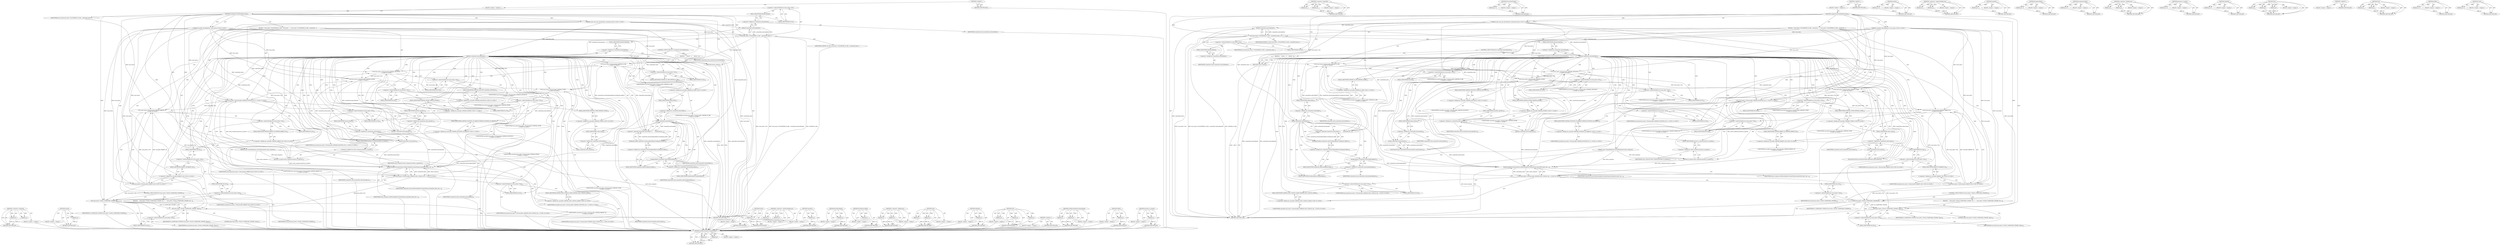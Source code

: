 digraph "position_in_parent" {
vulnerable_216 [label=<(METHOD,GetResultingPostCommitName)>];
vulnerable_217 [label=<(PARAM,p1)>];
vulnerable_218 [label=<(PARAM,p2)>];
vulnerable_219 [label=<(BLOCK,&lt;empty&gt;,&lt;empty&gt;)>];
vulnerable_220 [label=<(METHOD_RETURN,ANY)>];
vulnerable_174 [label=<(METHOD,&lt;operator&gt;.logicalOr)>];
vulnerable_175 [label=<(PARAM,p1)>];
vulnerable_176 [label=<(PARAM,p2)>];
vulnerable_177 [label=<(BLOCK,&lt;empty&gt;,&lt;empty&gt;)>];
vulnerable_178 [label=<(METHOD_RETURN,ANY)>];
vulnerable_195 [label=<(METHOD,ProtoTimeToTime)>];
vulnerable_196 [label=<(PARAM,p1)>];
vulnerable_197 [label=<(BLOCK,&lt;empty&gt;,&lt;empty&gt;)>];
vulnerable_198 [label=<(METHOD_RETURN,ANY)>];
vulnerable_6 [label=<(METHOD,&lt;global&gt;)<SUB>1</SUB>>];
vulnerable_7 [label=<(BLOCK,&lt;empty&gt;,&lt;empty&gt;)<SUB>1</SUB>>];
vulnerable_8 [label=<(METHOD,UpdateServerFieldsAfterCommit)<SUB>1</SUB>>];
vulnerable_9 [label="<(PARAM,const sync_pb::SyncEntity&amp; committed_entry)<SUB>2</SUB>>"];
vulnerable_10 [label=<(PARAM,const CommitResponse_EntryResponse&amp; entry_response)<SUB>3</SUB>>];
vulnerable_11 [label="<(PARAM,syncable::MutableEntry* local_entry)<SUB>4</SUB>>"];
vulnerable_12 [label=<(BLOCK,{


  local_entry-&gt;Put(SERVER_IS_DEL, committed...,{


  local_entry-&gt;Put(SERVER_IS_DEL, committed...)<SUB>4</SUB>>];
vulnerable_13 [label=<(Put,local_entry-&gt;Put(SERVER_IS_DEL, committed_entry...)<SUB>7</SUB>>];
vulnerable_14 [label=<(&lt;operator&gt;.indirectFieldAccess,local_entry-&gt;Put)<SUB>7</SUB>>];
vulnerable_15 [label=<(IDENTIFIER,local_entry,local_entry-&gt;Put(SERVER_IS_DEL, committed_entry...)<SUB>7</SUB>>];
vulnerable_16 [label=<(FIELD_IDENTIFIER,Put,Put)<SUB>7</SUB>>];
vulnerable_17 [label=<(IDENTIFIER,SERVER_IS_DEL,local_entry-&gt;Put(SERVER_IS_DEL, committed_entry...)<SUB>7</SUB>>];
vulnerable_18 [label=<(deleted,committed_entry.deleted())<SUB>7</SUB>>];
vulnerable_19 [label=<(&lt;operator&gt;.fieldAccess,committed_entry.deleted)<SUB>7</SUB>>];
vulnerable_20 [label=<(IDENTIFIER,committed_entry,committed_entry.deleted())<SUB>7</SUB>>];
vulnerable_21 [label=<(FIELD_IDENTIFIER,deleted,deleted)<SUB>7</SUB>>];
vulnerable_22 [label=<(CONTROL_STRUCTURE,IF,if (committed_entry.deleted()))<SUB>8</SUB>>];
vulnerable_23 [label=<(deleted,committed_entry.deleted())<SUB>8</SUB>>];
vulnerable_24 [label=<(&lt;operator&gt;.fieldAccess,committed_entry.deleted)<SUB>8</SUB>>];
vulnerable_25 [label=<(IDENTIFIER,committed_entry,committed_entry.deleted())<SUB>8</SUB>>];
vulnerable_26 [label=<(FIELD_IDENTIFIER,deleted,deleted)<SUB>8</SUB>>];
vulnerable_27 [label=<(BLOCK,{
    return;
  },{
    return;
  })<SUB>8</SUB>>];
vulnerable_28 [label=<(RETURN,return;,return;)<SUB>9</SUB>>];
vulnerable_29 [label="<(Put,local_entry-&gt;Put(syncable::SERVER_IS_DIR,
     ...)<SUB>12</SUB>>"];
vulnerable_30 [label=<(&lt;operator&gt;.indirectFieldAccess,local_entry-&gt;Put)<SUB>12</SUB>>];
vulnerable_31 [label="<(IDENTIFIER,local_entry,local_entry-&gt;Put(syncable::SERVER_IS_DIR,
     ...)<SUB>12</SUB>>"];
vulnerable_32 [label=<(FIELD_IDENTIFIER,Put,Put)<SUB>12</SUB>>];
vulnerable_33 [label="<(&lt;operator&gt;.fieldAccess,syncable::SERVER_IS_DIR)<SUB>12</SUB>>"];
vulnerable_34 [label="<(IDENTIFIER,syncable,local_entry-&gt;Put(syncable::SERVER_IS_DIR,
     ...)<SUB>12</SUB>>"];
vulnerable_35 [label=<(FIELD_IDENTIFIER,SERVER_IS_DIR,SERVER_IS_DIR)<SUB>12</SUB>>];
vulnerable_36 [label=<(&lt;operator&gt;.logicalOr,committed_entry.folder() ||
       committed_en...)<SUB>13</SUB>>];
vulnerable_37 [label=<(folder,committed_entry.folder())<SUB>13</SUB>>];
vulnerable_38 [label=<(&lt;operator&gt;.fieldAccess,committed_entry.folder)<SUB>13</SUB>>];
vulnerable_39 [label=<(IDENTIFIER,committed_entry,committed_entry.folder())<SUB>13</SUB>>];
vulnerable_40 [label=<(FIELD_IDENTIFIER,folder,folder)<SUB>13</SUB>>];
vulnerable_41 [label=<(bookmark_folder,committed_entry.bookmarkdata().bookmark_folder())<SUB>14</SUB>>];
vulnerable_42 [label=<(&lt;operator&gt;.fieldAccess,committed_entry.bookmarkdata().bookmark_folder)<SUB>14</SUB>>];
vulnerable_43 [label=<(bookmarkdata,committed_entry.bookmarkdata())<SUB>14</SUB>>];
vulnerable_44 [label=<(&lt;operator&gt;.fieldAccess,committed_entry.bookmarkdata)<SUB>14</SUB>>];
vulnerable_45 [label=<(IDENTIFIER,committed_entry,committed_entry.bookmarkdata())<SUB>14</SUB>>];
vulnerable_46 [label=<(FIELD_IDENTIFIER,bookmarkdata,bookmarkdata)<SUB>14</SUB>>];
vulnerable_47 [label=<(FIELD_IDENTIFIER,bookmark_folder,bookmark_folder)<SUB>14</SUB>>];
vulnerable_48 [label="<(Put,local_entry-&gt;Put(syncable::SERVER_SPECIFICS,
  ...)<SUB>15</SUB>>"];
vulnerable_49 [label=<(&lt;operator&gt;.indirectFieldAccess,local_entry-&gt;Put)<SUB>15</SUB>>];
vulnerable_50 [label="<(IDENTIFIER,local_entry,local_entry-&gt;Put(syncable::SERVER_SPECIFICS,
  ...)<SUB>15</SUB>>"];
vulnerable_51 [label=<(FIELD_IDENTIFIER,Put,Put)<SUB>15</SUB>>];
vulnerable_52 [label="<(&lt;operator&gt;.fieldAccess,syncable::SERVER_SPECIFICS)<SUB>15</SUB>>"];
vulnerable_53 [label="<(IDENTIFIER,syncable,local_entry-&gt;Put(syncable::SERVER_SPECIFICS,
  ...)<SUB>15</SUB>>"];
vulnerable_54 [label=<(FIELD_IDENTIFIER,SERVER_SPECIFICS,SERVER_SPECIFICS)<SUB>15</SUB>>];
vulnerable_55 [label=<(specifics,committed_entry.specifics())<SUB>16</SUB>>];
vulnerable_56 [label=<(&lt;operator&gt;.fieldAccess,committed_entry.specifics)<SUB>16</SUB>>];
vulnerable_57 [label=<(IDENTIFIER,committed_entry,committed_entry.specifics())<SUB>16</SUB>>];
vulnerable_58 [label=<(FIELD_IDENTIFIER,specifics,specifics)<SUB>16</SUB>>];
vulnerable_59 [label="<(Put,local_entry-&gt;Put(syncable::SERVER_MTIME,
      ...)<SUB>17</SUB>>"];
vulnerable_60 [label=<(&lt;operator&gt;.indirectFieldAccess,local_entry-&gt;Put)<SUB>17</SUB>>];
vulnerable_61 [label="<(IDENTIFIER,local_entry,local_entry-&gt;Put(syncable::SERVER_MTIME,
      ...)<SUB>17</SUB>>"];
vulnerable_62 [label=<(FIELD_IDENTIFIER,Put,Put)<SUB>17</SUB>>];
vulnerable_63 [label="<(&lt;operator&gt;.fieldAccess,syncable::SERVER_MTIME)<SUB>17</SUB>>"];
vulnerable_64 [label="<(IDENTIFIER,syncable,local_entry-&gt;Put(syncable::SERVER_MTIME,
      ...)<SUB>17</SUB>>"];
vulnerable_65 [label=<(FIELD_IDENTIFIER,SERVER_MTIME,SERVER_MTIME)<SUB>17</SUB>>];
vulnerable_66 [label=<(ProtoTimeToTime,ProtoTimeToTime(committed_entry.mtime()))<SUB>18</SUB>>];
vulnerable_67 [label=<(mtime,committed_entry.mtime())<SUB>18</SUB>>];
vulnerable_68 [label=<(&lt;operator&gt;.fieldAccess,committed_entry.mtime)<SUB>18</SUB>>];
vulnerable_69 [label=<(IDENTIFIER,committed_entry,committed_entry.mtime())<SUB>18</SUB>>];
vulnerable_70 [label=<(FIELD_IDENTIFIER,mtime,mtime)<SUB>18</SUB>>];
vulnerable_71 [label="<(Put,local_entry-&gt;Put(syncable::SERVER_CTIME,
      ...)<SUB>19</SUB>>"];
vulnerable_72 [label=<(&lt;operator&gt;.indirectFieldAccess,local_entry-&gt;Put)<SUB>19</SUB>>];
vulnerable_73 [label="<(IDENTIFIER,local_entry,local_entry-&gt;Put(syncable::SERVER_CTIME,
      ...)<SUB>19</SUB>>"];
vulnerable_74 [label=<(FIELD_IDENTIFIER,Put,Put)<SUB>19</SUB>>];
vulnerable_75 [label="<(&lt;operator&gt;.fieldAccess,syncable::SERVER_CTIME)<SUB>19</SUB>>"];
vulnerable_76 [label="<(IDENTIFIER,syncable,local_entry-&gt;Put(syncable::SERVER_CTIME,
      ...)<SUB>19</SUB>>"];
vulnerable_77 [label=<(FIELD_IDENTIFIER,SERVER_CTIME,SERVER_CTIME)<SUB>19</SUB>>];
vulnerable_78 [label=<(ProtoTimeToTime,ProtoTimeToTime(committed_entry.ctime()))<SUB>20</SUB>>];
vulnerable_79 [label=<(ctime,committed_entry.ctime())<SUB>20</SUB>>];
vulnerable_80 [label=<(&lt;operator&gt;.fieldAccess,committed_entry.ctime)<SUB>20</SUB>>];
vulnerable_81 [label=<(IDENTIFIER,committed_entry,committed_entry.ctime())<SUB>20</SUB>>];
vulnerable_82 [label=<(FIELD_IDENTIFIER,ctime,ctime)<SUB>20</SUB>>];
vulnerable_83 [label="<(Put,local_entry-&gt;Put(syncable::SERVER_POSITION_IN_P...)<SUB>21</SUB>>"];
vulnerable_84 [label=<(&lt;operator&gt;.indirectFieldAccess,local_entry-&gt;Put)<SUB>21</SUB>>];
vulnerable_85 [label="<(IDENTIFIER,local_entry,local_entry-&gt;Put(syncable::SERVER_POSITION_IN_P...)<SUB>21</SUB>>"];
vulnerable_86 [label=<(FIELD_IDENTIFIER,Put,Put)<SUB>21</SUB>>];
vulnerable_87 [label="<(&lt;operator&gt;.fieldAccess,syncable::SERVER_POSITION_IN_PARENT)<SUB>21</SUB>>"];
vulnerable_88 [label="<(IDENTIFIER,syncable,local_entry-&gt;Put(syncable::SERVER_POSITION_IN_P...)<SUB>21</SUB>>"];
vulnerable_89 [label=<(FIELD_IDENTIFIER,SERVER_POSITION_IN_PARENT,SERVER_POSITION_IN_PARENT)<SUB>21</SUB>>];
vulnerable_90 [label=<(position_in_parent,entry_response.position_in_parent())<SUB>22</SUB>>];
vulnerable_91 [label=<(&lt;operator&gt;.fieldAccess,entry_response.position_in_parent)<SUB>22</SUB>>];
vulnerable_92 [label=<(IDENTIFIER,entry_response,entry_response.position_in_parent())<SUB>22</SUB>>];
vulnerable_93 [label=<(FIELD_IDENTIFIER,position_in_parent,position_in_parent)<SUB>22</SUB>>];
vulnerable_94 [label="<(Put,local_entry-&gt;Put(syncable::SERVER_PARENT_ID,
  ...)<SUB>23</SUB>>"];
vulnerable_95 [label=<(&lt;operator&gt;.indirectFieldAccess,local_entry-&gt;Put)<SUB>23</SUB>>];
vulnerable_96 [label="<(IDENTIFIER,local_entry,local_entry-&gt;Put(syncable::SERVER_PARENT_ID,
  ...)<SUB>23</SUB>>"];
vulnerable_97 [label=<(FIELD_IDENTIFIER,Put,Put)<SUB>23</SUB>>];
vulnerable_98 [label="<(&lt;operator&gt;.fieldAccess,syncable::SERVER_PARENT_ID)<SUB>23</SUB>>"];
vulnerable_99 [label="<(IDENTIFIER,syncable,local_entry-&gt;Put(syncable::SERVER_PARENT_ID,
  ...)<SUB>23</SUB>>"];
vulnerable_100 [label=<(FIELD_IDENTIFIER,SERVER_PARENT_ID,SERVER_PARENT_ID)<SUB>23</SUB>>];
vulnerable_101 [label="<(Get,local_entry-&gt;Get(syncable::PARENT_ID))<SUB>24</SUB>>"];
vulnerable_102 [label=<(&lt;operator&gt;.indirectFieldAccess,local_entry-&gt;Get)<SUB>24</SUB>>];
vulnerable_103 [label="<(IDENTIFIER,local_entry,local_entry-&gt;Get(syncable::PARENT_ID))<SUB>24</SUB>>"];
vulnerable_104 [label=<(FIELD_IDENTIFIER,Get,Get)<SUB>24</SUB>>];
vulnerable_105 [label="<(&lt;operator&gt;.fieldAccess,syncable::PARENT_ID)<SUB>24</SUB>>"];
vulnerable_106 [label="<(IDENTIFIER,syncable,local_entry-&gt;Get(syncable::PARENT_ID))<SUB>24</SUB>>"];
vulnerable_107 [label=<(FIELD_IDENTIFIER,PARENT_ID,PARENT_ID)<SUB>24</SUB>>];
vulnerable_108 [label="<(Put,local_entry-&gt;Put(syncable::SERVER_NON_UNIQUE_NA...)<SUB>25</SUB>>"];
vulnerable_109 [label=<(&lt;operator&gt;.indirectFieldAccess,local_entry-&gt;Put)<SUB>25</SUB>>];
vulnerable_110 [label="<(IDENTIFIER,local_entry,local_entry-&gt;Put(syncable::SERVER_NON_UNIQUE_NA...)<SUB>25</SUB>>"];
vulnerable_111 [label=<(FIELD_IDENTIFIER,Put,Put)<SUB>25</SUB>>];
vulnerable_112 [label="<(&lt;operator&gt;.fieldAccess,syncable::SERVER_NON_UNIQUE_NAME)<SUB>25</SUB>>"];
vulnerable_113 [label="<(IDENTIFIER,syncable,local_entry-&gt;Put(syncable::SERVER_NON_UNIQUE_NA...)<SUB>25</SUB>>"];
vulnerable_114 [label=<(FIELD_IDENTIFIER,SERVER_NON_UNIQUE_NAME,SERVER_NON_UNIQUE_NAME)<SUB>25</SUB>>];
vulnerable_115 [label=<(GetResultingPostCommitName,GetResultingPostCommitName(committed_entry, ent...)<SUB>26</SUB>>];
vulnerable_116 [label=<(IDENTIFIER,committed_entry,GetResultingPostCommitName(committed_entry, ent...)<SUB>26</SUB>>];
vulnerable_117 [label=<(IDENTIFIER,entry_response,GetResultingPostCommitName(committed_entry, ent...)<SUB>26</SUB>>];
vulnerable_118 [label=<(CONTROL_STRUCTURE,IF,if (local_entry-&gt;Get(IS_UNAPPLIED_UPDATE)))<SUB>28</SUB>>];
vulnerable_119 [label=<(Get,local_entry-&gt;Get(IS_UNAPPLIED_UPDATE))<SUB>28</SUB>>];
vulnerable_120 [label=<(&lt;operator&gt;.indirectFieldAccess,local_entry-&gt;Get)<SUB>28</SUB>>];
vulnerable_121 [label=<(IDENTIFIER,local_entry,local_entry-&gt;Get(IS_UNAPPLIED_UPDATE))<SUB>28</SUB>>];
vulnerable_122 [label=<(FIELD_IDENTIFIER,Get,Get)<SUB>28</SUB>>];
vulnerable_123 [label=<(IDENTIFIER,IS_UNAPPLIED_UPDATE,local_entry-&gt;Get(IS_UNAPPLIED_UPDATE))<SUB>28</SUB>>];
vulnerable_124 [label=<(BLOCK,{
    local_entry-&gt;Put(IS_UNAPPLIED_UPDATE, fal...,{
    local_entry-&gt;Put(IS_UNAPPLIED_UPDATE, fal...)<SUB>28</SUB>>];
vulnerable_125 [label=<(Put,local_entry-&gt;Put(IS_UNAPPLIED_UPDATE, false))<SUB>29</SUB>>];
vulnerable_126 [label=<(&lt;operator&gt;.indirectFieldAccess,local_entry-&gt;Put)<SUB>29</SUB>>];
vulnerable_127 [label=<(IDENTIFIER,local_entry,local_entry-&gt;Put(IS_UNAPPLIED_UPDATE, false))<SUB>29</SUB>>];
vulnerable_128 [label=<(FIELD_IDENTIFIER,Put,Put)<SUB>29</SUB>>];
vulnerable_129 [label=<(IDENTIFIER,IS_UNAPPLIED_UPDATE,local_entry-&gt;Put(IS_UNAPPLIED_UPDATE, false))<SUB>29</SUB>>];
vulnerable_130 [label=<(LITERAL,false,local_entry-&gt;Put(IS_UNAPPLIED_UPDATE, false))<SUB>29</SUB>>];
vulnerable_131 [label=<(METHOD_RETURN,void)<SUB>1</SUB>>];
vulnerable_133 [label=<(METHOD_RETURN,ANY)<SUB>1</SUB>>];
vulnerable_199 [label=<(METHOD,mtime)>];
vulnerable_200 [label=<(PARAM,p1)>];
vulnerable_201 [label=<(BLOCK,&lt;empty&gt;,&lt;empty&gt;)>];
vulnerable_202 [label=<(METHOD_RETURN,ANY)>];
vulnerable_160 [label=<(METHOD,&lt;operator&gt;.indirectFieldAccess)>];
vulnerable_161 [label=<(PARAM,p1)>];
vulnerable_162 [label=<(PARAM,p2)>];
vulnerable_163 [label=<(BLOCK,&lt;empty&gt;,&lt;empty&gt;)>];
vulnerable_164 [label=<(METHOD_RETURN,ANY)>];
vulnerable_191 [label=<(METHOD,specifics)>];
vulnerable_192 [label=<(PARAM,p1)>];
vulnerable_193 [label=<(BLOCK,&lt;empty&gt;,&lt;empty&gt;)>];
vulnerable_194 [label=<(METHOD_RETURN,ANY)>];
vulnerable_187 [label=<(METHOD,bookmarkdata)>];
vulnerable_188 [label=<(PARAM,p1)>];
vulnerable_189 [label=<(BLOCK,&lt;empty&gt;,&lt;empty&gt;)>];
vulnerable_190 [label=<(METHOD_RETURN,ANY)>];
vulnerable_183 [label=<(METHOD,bookmark_folder)>];
vulnerable_184 [label=<(PARAM,p1)>];
vulnerable_185 [label=<(BLOCK,&lt;empty&gt;,&lt;empty&gt;)>];
vulnerable_186 [label=<(METHOD_RETURN,ANY)>];
vulnerable_169 [label=<(METHOD,&lt;operator&gt;.fieldAccess)>];
vulnerable_170 [label=<(PARAM,p1)>];
vulnerable_171 [label=<(PARAM,p2)>];
vulnerable_172 [label=<(BLOCK,&lt;empty&gt;,&lt;empty&gt;)>];
vulnerable_173 [label=<(METHOD_RETURN,ANY)>];
vulnerable_207 [label=<(METHOD,position_in_parent)>];
vulnerable_208 [label=<(PARAM,p1)>];
vulnerable_209 [label=<(BLOCK,&lt;empty&gt;,&lt;empty&gt;)>];
vulnerable_210 [label=<(METHOD_RETURN,ANY)>];
vulnerable_165 [label=<(METHOD,deleted)>];
vulnerable_166 [label=<(PARAM,p1)>];
vulnerable_167 [label=<(BLOCK,&lt;empty&gt;,&lt;empty&gt;)>];
vulnerable_168 [label=<(METHOD_RETURN,ANY)>];
vulnerable_154 [label=<(METHOD,Put)>];
vulnerable_155 [label=<(PARAM,p1)>];
vulnerable_156 [label=<(PARAM,p2)>];
vulnerable_157 [label=<(PARAM,p3)>];
vulnerable_158 [label=<(BLOCK,&lt;empty&gt;,&lt;empty&gt;)>];
vulnerable_159 [label=<(METHOD_RETURN,ANY)>];
vulnerable_148 [label=<(METHOD,&lt;global&gt;)<SUB>1</SUB>>];
vulnerable_149 [label=<(BLOCK,&lt;empty&gt;,&lt;empty&gt;)>];
vulnerable_150 [label=<(METHOD_RETURN,ANY)>];
vulnerable_211 [label=<(METHOD,Get)>];
vulnerable_212 [label=<(PARAM,p1)>];
vulnerable_213 [label=<(PARAM,p2)>];
vulnerable_214 [label=<(BLOCK,&lt;empty&gt;,&lt;empty&gt;)>];
vulnerable_215 [label=<(METHOD_RETURN,ANY)>];
vulnerable_179 [label=<(METHOD,folder)>];
vulnerable_180 [label=<(PARAM,p1)>];
vulnerable_181 [label=<(BLOCK,&lt;empty&gt;,&lt;empty&gt;)>];
vulnerable_182 [label=<(METHOD_RETURN,ANY)>];
vulnerable_203 [label=<(METHOD,ctime)>];
vulnerable_204 [label=<(PARAM,p1)>];
vulnerable_205 [label=<(BLOCK,&lt;empty&gt;,&lt;empty&gt;)>];
vulnerable_206 [label=<(METHOD_RETURN,ANY)>];
fixed_172 [label=<(METHOD,&lt;operator&gt;.logicalOr)>];
fixed_173 [label=<(PARAM,p1)>];
fixed_174 [label=<(PARAM,p2)>];
fixed_175 [label=<(BLOCK,&lt;empty&gt;,&lt;empty&gt;)>];
fixed_176 [label=<(METHOD_RETURN,ANY)>];
fixed_193 [label=<(METHOD,mtime)>];
fixed_194 [label=<(PARAM,p1)>];
fixed_195 [label=<(BLOCK,&lt;empty&gt;,&lt;empty&gt;)>];
fixed_196 [label=<(METHOD_RETURN,ANY)>];
fixed_6 [label=<(METHOD,&lt;global&gt;)<SUB>1</SUB>>];
fixed_7 [label=<(BLOCK,&lt;empty&gt;,&lt;empty&gt;)<SUB>1</SUB>>];
fixed_8 [label=<(METHOD,UpdateServerFieldsAfterCommit)<SUB>1</SUB>>];
fixed_9 [label="<(PARAM,const sync_pb::SyncEntity&amp; committed_entry)<SUB>2</SUB>>"];
fixed_10 [label=<(PARAM,const CommitResponse_EntryResponse&amp; entry_response)<SUB>3</SUB>>];
fixed_11 [label="<(PARAM,syncable::MutableEntry* local_entry)<SUB>4</SUB>>"];
fixed_12 [label=<(BLOCK,{


  local_entry-&gt;Put(SERVER_IS_DEL, committed...,{


  local_entry-&gt;Put(SERVER_IS_DEL, committed...)<SUB>4</SUB>>];
fixed_13 [label=<(Put,local_entry-&gt;Put(SERVER_IS_DEL, committed_entry...)<SUB>7</SUB>>];
fixed_14 [label=<(&lt;operator&gt;.indirectFieldAccess,local_entry-&gt;Put)<SUB>7</SUB>>];
fixed_15 [label=<(IDENTIFIER,local_entry,local_entry-&gt;Put(SERVER_IS_DEL, committed_entry...)<SUB>7</SUB>>];
fixed_16 [label=<(FIELD_IDENTIFIER,Put,Put)<SUB>7</SUB>>];
fixed_17 [label=<(IDENTIFIER,SERVER_IS_DEL,local_entry-&gt;Put(SERVER_IS_DEL, committed_entry...)<SUB>7</SUB>>];
fixed_18 [label=<(deleted,committed_entry.deleted())<SUB>7</SUB>>];
fixed_19 [label=<(&lt;operator&gt;.fieldAccess,committed_entry.deleted)<SUB>7</SUB>>];
fixed_20 [label=<(IDENTIFIER,committed_entry,committed_entry.deleted())<SUB>7</SUB>>];
fixed_21 [label=<(FIELD_IDENTIFIER,deleted,deleted)<SUB>7</SUB>>];
fixed_22 [label=<(CONTROL_STRUCTURE,IF,if (committed_entry.deleted()))<SUB>8</SUB>>];
fixed_23 [label=<(deleted,committed_entry.deleted())<SUB>8</SUB>>];
fixed_24 [label=<(&lt;operator&gt;.fieldAccess,committed_entry.deleted)<SUB>8</SUB>>];
fixed_25 [label=<(IDENTIFIER,committed_entry,committed_entry.deleted())<SUB>8</SUB>>];
fixed_26 [label=<(FIELD_IDENTIFIER,deleted,deleted)<SUB>8</SUB>>];
fixed_27 [label=<(BLOCK,{
    return;
  },{
    return;
  })<SUB>8</SUB>>];
fixed_28 [label=<(RETURN,return;,return;)<SUB>9</SUB>>];
fixed_29 [label="<(Put,local_entry-&gt;Put(syncable::SERVER_IS_DIR,
     ...)<SUB>12</SUB>>"];
fixed_30 [label=<(&lt;operator&gt;.indirectFieldAccess,local_entry-&gt;Put)<SUB>12</SUB>>];
fixed_31 [label="<(IDENTIFIER,local_entry,local_entry-&gt;Put(syncable::SERVER_IS_DIR,
     ...)<SUB>12</SUB>>"];
fixed_32 [label=<(FIELD_IDENTIFIER,Put,Put)<SUB>12</SUB>>];
fixed_33 [label="<(&lt;operator&gt;.fieldAccess,syncable::SERVER_IS_DIR)<SUB>12</SUB>>"];
fixed_34 [label="<(IDENTIFIER,syncable,local_entry-&gt;Put(syncable::SERVER_IS_DIR,
     ...)<SUB>12</SUB>>"];
fixed_35 [label=<(FIELD_IDENTIFIER,SERVER_IS_DIR,SERVER_IS_DIR)<SUB>12</SUB>>];
fixed_36 [label=<(&lt;operator&gt;.logicalOr,committed_entry.folder() ||
       committed_en...)<SUB>13</SUB>>];
fixed_37 [label=<(folder,committed_entry.folder())<SUB>13</SUB>>];
fixed_38 [label=<(&lt;operator&gt;.fieldAccess,committed_entry.folder)<SUB>13</SUB>>];
fixed_39 [label=<(IDENTIFIER,committed_entry,committed_entry.folder())<SUB>13</SUB>>];
fixed_40 [label=<(FIELD_IDENTIFIER,folder,folder)<SUB>13</SUB>>];
fixed_41 [label=<(bookmark_folder,committed_entry.bookmarkdata().bookmark_folder())<SUB>14</SUB>>];
fixed_42 [label=<(&lt;operator&gt;.fieldAccess,committed_entry.bookmarkdata().bookmark_folder)<SUB>14</SUB>>];
fixed_43 [label=<(bookmarkdata,committed_entry.bookmarkdata())<SUB>14</SUB>>];
fixed_44 [label=<(&lt;operator&gt;.fieldAccess,committed_entry.bookmarkdata)<SUB>14</SUB>>];
fixed_45 [label=<(IDENTIFIER,committed_entry,committed_entry.bookmarkdata())<SUB>14</SUB>>];
fixed_46 [label=<(FIELD_IDENTIFIER,bookmarkdata,bookmarkdata)<SUB>14</SUB>>];
fixed_47 [label=<(FIELD_IDENTIFIER,bookmark_folder,bookmark_folder)<SUB>14</SUB>>];
fixed_48 [label="<(Put,local_entry-&gt;Put(syncable::SERVER_SPECIFICS,
  ...)<SUB>15</SUB>>"];
fixed_49 [label=<(&lt;operator&gt;.indirectFieldAccess,local_entry-&gt;Put)<SUB>15</SUB>>];
fixed_50 [label="<(IDENTIFIER,local_entry,local_entry-&gt;Put(syncable::SERVER_SPECIFICS,
  ...)<SUB>15</SUB>>"];
fixed_51 [label=<(FIELD_IDENTIFIER,Put,Put)<SUB>15</SUB>>];
fixed_52 [label="<(&lt;operator&gt;.fieldAccess,syncable::SERVER_SPECIFICS)<SUB>15</SUB>>"];
fixed_53 [label="<(IDENTIFIER,syncable,local_entry-&gt;Put(syncable::SERVER_SPECIFICS,
  ...)<SUB>15</SUB>>"];
fixed_54 [label=<(FIELD_IDENTIFIER,SERVER_SPECIFICS,SERVER_SPECIFICS)<SUB>15</SUB>>];
fixed_55 [label=<(specifics,committed_entry.specifics())<SUB>16</SUB>>];
fixed_56 [label=<(&lt;operator&gt;.fieldAccess,committed_entry.specifics)<SUB>16</SUB>>];
fixed_57 [label=<(IDENTIFIER,committed_entry,committed_entry.specifics())<SUB>16</SUB>>];
fixed_58 [label=<(FIELD_IDENTIFIER,specifics,specifics)<SUB>16</SUB>>];
fixed_59 [label="<(Put,local_entry-&gt;Put(syncable::SERVER_MTIME,
      ...)<SUB>17</SUB>>"];
fixed_60 [label=<(&lt;operator&gt;.indirectFieldAccess,local_entry-&gt;Put)<SUB>17</SUB>>];
fixed_61 [label="<(IDENTIFIER,local_entry,local_entry-&gt;Put(syncable::SERVER_MTIME,
      ...)<SUB>17</SUB>>"];
fixed_62 [label=<(FIELD_IDENTIFIER,Put,Put)<SUB>17</SUB>>];
fixed_63 [label="<(&lt;operator&gt;.fieldAccess,syncable::SERVER_MTIME)<SUB>17</SUB>>"];
fixed_64 [label="<(IDENTIFIER,syncable,local_entry-&gt;Put(syncable::SERVER_MTIME,
      ...)<SUB>17</SUB>>"];
fixed_65 [label=<(FIELD_IDENTIFIER,SERVER_MTIME,SERVER_MTIME)<SUB>17</SUB>>];
fixed_66 [label=<(mtime,committed_entry.mtime())<SUB>18</SUB>>];
fixed_67 [label=<(&lt;operator&gt;.fieldAccess,committed_entry.mtime)<SUB>18</SUB>>];
fixed_68 [label=<(IDENTIFIER,committed_entry,committed_entry.mtime())<SUB>18</SUB>>];
fixed_69 [label=<(FIELD_IDENTIFIER,mtime,mtime)<SUB>18</SUB>>];
fixed_70 [label="<(Put,local_entry-&gt;Put(syncable::SERVER_CTIME,
      ...)<SUB>19</SUB>>"];
fixed_71 [label=<(&lt;operator&gt;.indirectFieldAccess,local_entry-&gt;Put)<SUB>19</SUB>>];
fixed_72 [label="<(IDENTIFIER,local_entry,local_entry-&gt;Put(syncable::SERVER_CTIME,
      ...)<SUB>19</SUB>>"];
fixed_73 [label=<(FIELD_IDENTIFIER,Put,Put)<SUB>19</SUB>>];
fixed_74 [label="<(&lt;operator&gt;.fieldAccess,syncable::SERVER_CTIME)<SUB>19</SUB>>"];
fixed_75 [label="<(IDENTIFIER,syncable,local_entry-&gt;Put(syncable::SERVER_CTIME,
      ...)<SUB>19</SUB>>"];
fixed_76 [label=<(FIELD_IDENTIFIER,SERVER_CTIME,SERVER_CTIME)<SUB>19</SUB>>];
fixed_77 [label=<(ctime,committed_entry.ctime())<SUB>20</SUB>>];
fixed_78 [label=<(&lt;operator&gt;.fieldAccess,committed_entry.ctime)<SUB>20</SUB>>];
fixed_79 [label=<(IDENTIFIER,committed_entry,committed_entry.ctime())<SUB>20</SUB>>];
fixed_80 [label=<(FIELD_IDENTIFIER,ctime,ctime)<SUB>20</SUB>>];
fixed_81 [label="<(Put,local_entry-&gt;Put(syncable::SERVER_POSITION_IN_P...)<SUB>21</SUB>>"];
fixed_82 [label=<(&lt;operator&gt;.indirectFieldAccess,local_entry-&gt;Put)<SUB>21</SUB>>];
fixed_83 [label="<(IDENTIFIER,local_entry,local_entry-&gt;Put(syncable::SERVER_POSITION_IN_P...)<SUB>21</SUB>>"];
fixed_84 [label=<(FIELD_IDENTIFIER,Put,Put)<SUB>21</SUB>>];
fixed_85 [label="<(&lt;operator&gt;.fieldAccess,syncable::SERVER_POSITION_IN_PARENT)<SUB>21</SUB>>"];
fixed_86 [label="<(IDENTIFIER,syncable,local_entry-&gt;Put(syncable::SERVER_POSITION_IN_P...)<SUB>21</SUB>>"];
fixed_87 [label=<(FIELD_IDENTIFIER,SERVER_POSITION_IN_PARENT,SERVER_POSITION_IN_PARENT)<SUB>21</SUB>>];
fixed_88 [label=<(position_in_parent,entry_response.position_in_parent())<SUB>22</SUB>>];
fixed_89 [label=<(&lt;operator&gt;.fieldAccess,entry_response.position_in_parent)<SUB>22</SUB>>];
fixed_90 [label=<(IDENTIFIER,entry_response,entry_response.position_in_parent())<SUB>22</SUB>>];
fixed_91 [label=<(FIELD_IDENTIFIER,position_in_parent,position_in_parent)<SUB>22</SUB>>];
fixed_92 [label="<(Put,local_entry-&gt;Put(syncable::SERVER_PARENT_ID,
  ...)<SUB>23</SUB>>"];
fixed_93 [label=<(&lt;operator&gt;.indirectFieldAccess,local_entry-&gt;Put)<SUB>23</SUB>>];
fixed_94 [label="<(IDENTIFIER,local_entry,local_entry-&gt;Put(syncable::SERVER_PARENT_ID,
  ...)<SUB>23</SUB>>"];
fixed_95 [label=<(FIELD_IDENTIFIER,Put,Put)<SUB>23</SUB>>];
fixed_96 [label="<(&lt;operator&gt;.fieldAccess,syncable::SERVER_PARENT_ID)<SUB>23</SUB>>"];
fixed_97 [label="<(IDENTIFIER,syncable,local_entry-&gt;Put(syncable::SERVER_PARENT_ID,
  ...)<SUB>23</SUB>>"];
fixed_98 [label=<(FIELD_IDENTIFIER,SERVER_PARENT_ID,SERVER_PARENT_ID)<SUB>23</SUB>>];
fixed_99 [label="<(Get,local_entry-&gt;Get(syncable::PARENT_ID))<SUB>24</SUB>>"];
fixed_100 [label=<(&lt;operator&gt;.indirectFieldAccess,local_entry-&gt;Get)<SUB>24</SUB>>];
fixed_101 [label="<(IDENTIFIER,local_entry,local_entry-&gt;Get(syncable::PARENT_ID))<SUB>24</SUB>>"];
fixed_102 [label=<(FIELD_IDENTIFIER,Get,Get)<SUB>24</SUB>>];
fixed_103 [label="<(&lt;operator&gt;.fieldAccess,syncable::PARENT_ID)<SUB>24</SUB>>"];
fixed_104 [label="<(IDENTIFIER,syncable,local_entry-&gt;Get(syncable::PARENT_ID))<SUB>24</SUB>>"];
fixed_105 [label=<(FIELD_IDENTIFIER,PARENT_ID,PARENT_ID)<SUB>24</SUB>>];
fixed_106 [label="<(Put,local_entry-&gt;Put(syncable::SERVER_NON_UNIQUE_NA...)<SUB>25</SUB>>"];
fixed_107 [label=<(&lt;operator&gt;.indirectFieldAccess,local_entry-&gt;Put)<SUB>25</SUB>>];
fixed_108 [label="<(IDENTIFIER,local_entry,local_entry-&gt;Put(syncable::SERVER_NON_UNIQUE_NA...)<SUB>25</SUB>>"];
fixed_109 [label=<(FIELD_IDENTIFIER,Put,Put)<SUB>25</SUB>>];
fixed_110 [label="<(&lt;operator&gt;.fieldAccess,syncable::SERVER_NON_UNIQUE_NAME)<SUB>25</SUB>>"];
fixed_111 [label="<(IDENTIFIER,syncable,local_entry-&gt;Put(syncable::SERVER_NON_UNIQUE_NA...)<SUB>25</SUB>>"];
fixed_112 [label=<(FIELD_IDENTIFIER,SERVER_NON_UNIQUE_NAME,SERVER_NON_UNIQUE_NAME)<SUB>25</SUB>>];
fixed_113 [label=<(GetResultingPostCommitName,GetResultingPostCommitName(committed_entry, ent...)<SUB>26</SUB>>];
fixed_114 [label=<(IDENTIFIER,committed_entry,GetResultingPostCommitName(committed_entry, ent...)<SUB>26</SUB>>];
fixed_115 [label=<(IDENTIFIER,entry_response,GetResultingPostCommitName(committed_entry, ent...)<SUB>26</SUB>>];
fixed_116 [label=<(CONTROL_STRUCTURE,IF,if (local_entry-&gt;Get(IS_UNAPPLIED_UPDATE)))<SUB>28</SUB>>];
fixed_117 [label=<(Get,local_entry-&gt;Get(IS_UNAPPLIED_UPDATE))<SUB>28</SUB>>];
fixed_118 [label=<(&lt;operator&gt;.indirectFieldAccess,local_entry-&gt;Get)<SUB>28</SUB>>];
fixed_119 [label=<(IDENTIFIER,local_entry,local_entry-&gt;Get(IS_UNAPPLIED_UPDATE))<SUB>28</SUB>>];
fixed_120 [label=<(FIELD_IDENTIFIER,Get,Get)<SUB>28</SUB>>];
fixed_121 [label=<(IDENTIFIER,IS_UNAPPLIED_UPDATE,local_entry-&gt;Get(IS_UNAPPLIED_UPDATE))<SUB>28</SUB>>];
fixed_122 [label=<(BLOCK,{
    local_entry-&gt;Put(IS_UNAPPLIED_UPDATE, fal...,{
    local_entry-&gt;Put(IS_UNAPPLIED_UPDATE, fal...)<SUB>28</SUB>>];
fixed_123 [label=<(Put,local_entry-&gt;Put(IS_UNAPPLIED_UPDATE, false))<SUB>29</SUB>>];
fixed_124 [label=<(&lt;operator&gt;.indirectFieldAccess,local_entry-&gt;Put)<SUB>29</SUB>>];
fixed_125 [label=<(IDENTIFIER,local_entry,local_entry-&gt;Put(IS_UNAPPLIED_UPDATE, false))<SUB>29</SUB>>];
fixed_126 [label=<(FIELD_IDENTIFIER,Put,Put)<SUB>29</SUB>>];
fixed_127 [label=<(IDENTIFIER,IS_UNAPPLIED_UPDATE,local_entry-&gt;Put(IS_UNAPPLIED_UPDATE, false))<SUB>29</SUB>>];
fixed_128 [label=<(LITERAL,false,local_entry-&gt;Put(IS_UNAPPLIED_UPDATE, false))<SUB>29</SUB>>];
fixed_129 [label=<(METHOD_RETURN,void)<SUB>1</SUB>>];
fixed_131 [label=<(METHOD_RETURN,ANY)<SUB>1</SUB>>];
fixed_197 [label=<(METHOD,ctime)>];
fixed_198 [label=<(PARAM,p1)>];
fixed_199 [label=<(BLOCK,&lt;empty&gt;,&lt;empty&gt;)>];
fixed_200 [label=<(METHOD_RETURN,ANY)>];
fixed_158 [label=<(METHOD,&lt;operator&gt;.indirectFieldAccess)>];
fixed_159 [label=<(PARAM,p1)>];
fixed_160 [label=<(PARAM,p2)>];
fixed_161 [label=<(BLOCK,&lt;empty&gt;,&lt;empty&gt;)>];
fixed_162 [label=<(METHOD_RETURN,ANY)>];
fixed_189 [label=<(METHOD,specifics)>];
fixed_190 [label=<(PARAM,p1)>];
fixed_191 [label=<(BLOCK,&lt;empty&gt;,&lt;empty&gt;)>];
fixed_192 [label=<(METHOD_RETURN,ANY)>];
fixed_185 [label=<(METHOD,bookmarkdata)>];
fixed_186 [label=<(PARAM,p1)>];
fixed_187 [label=<(BLOCK,&lt;empty&gt;,&lt;empty&gt;)>];
fixed_188 [label=<(METHOD_RETURN,ANY)>];
fixed_181 [label=<(METHOD,bookmark_folder)>];
fixed_182 [label=<(PARAM,p1)>];
fixed_183 [label=<(BLOCK,&lt;empty&gt;,&lt;empty&gt;)>];
fixed_184 [label=<(METHOD_RETURN,ANY)>];
fixed_167 [label=<(METHOD,&lt;operator&gt;.fieldAccess)>];
fixed_168 [label=<(PARAM,p1)>];
fixed_169 [label=<(PARAM,p2)>];
fixed_170 [label=<(BLOCK,&lt;empty&gt;,&lt;empty&gt;)>];
fixed_171 [label=<(METHOD_RETURN,ANY)>];
fixed_205 [label=<(METHOD,Get)>];
fixed_206 [label=<(PARAM,p1)>];
fixed_207 [label=<(PARAM,p2)>];
fixed_208 [label=<(BLOCK,&lt;empty&gt;,&lt;empty&gt;)>];
fixed_209 [label=<(METHOD_RETURN,ANY)>];
fixed_163 [label=<(METHOD,deleted)>];
fixed_164 [label=<(PARAM,p1)>];
fixed_165 [label=<(BLOCK,&lt;empty&gt;,&lt;empty&gt;)>];
fixed_166 [label=<(METHOD_RETURN,ANY)>];
fixed_152 [label=<(METHOD,Put)>];
fixed_153 [label=<(PARAM,p1)>];
fixed_154 [label=<(PARAM,p2)>];
fixed_155 [label=<(PARAM,p3)>];
fixed_156 [label=<(BLOCK,&lt;empty&gt;,&lt;empty&gt;)>];
fixed_157 [label=<(METHOD_RETURN,ANY)>];
fixed_146 [label=<(METHOD,&lt;global&gt;)<SUB>1</SUB>>];
fixed_147 [label=<(BLOCK,&lt;empty&gt;,&lt;empty&gt;)>];
fixed_148 [label=<(METHOD_RETURN,ANY)>];
fixed_210 [label=<(METHOD,GetResultingPostCommitName)>];
fixed_211 [label=<(PARAM,p1)>];
fixed_212 [label=<(PARAM,p2)>];
fixed_213 [label=<(BLOCK,&lt;empty&gt;,&lt;empty&gt;)>];
fixed_214 [label=<(METHOD_RETURN,ANY)>];
fixed_177 [label=<(METHOD,folder)>];
fixed_178 [label=<(PARAM,p1)>];
fixed_179 [label=<(BLOCK,&lt;empty&gt;,&lt;empty&gt;)>];
fixed_180 [label=<(METHOD_RETURN,ANY)>];
fixed_201 [label=<(METHOD,position_in_parent)>];
fixed_202 [label=<(PARAM,p1)>];
fixed_203 [label=<(BLOCK,&lt;empty&gt;,&lt;empty&gt;)>];
fixed_204 [label=<(METHOD_RETURN,ANY)>];
vulnerable_216 -> vulnerable_217  [key=0, label="AST: "];
vulnerable_216 -> vulnerable_217  [key=1, label="DDG: "];
vulnerable_216 -> vulnerable_219  [key=0, label="AST: "];
vulnerable_216 -> vulnerable_218  [key=0, label="AST: "];
vulnerable_216 -> vulnerable_218  [key=1, label="DDG: "];
vulnerable_216 -> vulnerable_220  [key=0, label="AST: "];
vulnerable_216 -> vulnerable_220  [key=1, label="CFG: "];
vulnerable_217 -> vulnerable_220  [key=0, label="DDG: p1"];
vulnerable_218 -> vulnerable_220  [key=0, label="DDG: p2"];
vulnerable_174 -> vulnerable_175  [key=0, label="AST: "];
vulnerable_174 -> vulnerable_175  [key=1, label="DDG: "];
vulnerable_174 -> vulnerable_177  [key=0, label="AST: "];
vulnerable_174 -> vulnerable_176  [key=0, label="AST: "];
vulnerable_174 -> vulnerable_176  [key=1, label="DDG: "];
vulnerable_174 -> vulnerable_178  [key=0, label="AST: "];
vulnerable_174 -> vulnerable_178  [key=1, label="CFG: "];
vulnerable_175 -> vulnerable_178  [key=0, label="DDG: p1"];
vulnerable_176 -> vulnerable_178  [key=0, label="DDG: p2"];
vulnerable_195 -> vulnerable_196  [key=0, label="AST: "];
vulnerable_195 -> vulnerable_196  [key=1, label="DDG: "];
vulnerable_195 -> vulnerable_197  [key=0, label="AST: "];
vulnerable_195 -> vulnerable_198  [key=0, label="AST: "];
vulnerable_195 -> vulnerable_198  [key=1, label="CFG: "];
vulnerable_196 -> vulnerable_198  [key=0, label="DDG: p1"];
vulnerable_6 -> vulnerable_7  [key=0, label="AST: "];
vulnerable_6 -> vulnerable_133  [key=0, label="AST: "];
vulnerable_6 -> vulnerable_133  [key=1, label="CFG: "];
vulnerable_7 -> vulnerable_8  [key=0, label="AST: "];
vulnerable_8 -> vulnerable_9  [key=0, label="AST: "];
vulnerable_8 -> vulnerable_9  [key=1, label="DDG: "];
vulnerable_8 -> vulnerable_10  [key=0, label="AST: "];
vulnerable_8 -> vulnerable_10  [key=1, label="DDG: "];
vulnerable_8 -> vulnerable_11  [key=0, label="AST: "];
vulnerable_8 -> vulnerable_11  [key=1, label="DDG: "];
vulnerable_8 -> vulnerable_12  [key=0, label="AST: "];
vulnerable_8 -> vulnerable_131  [key=0, label="AST: "];
vulnerable_8 -> vulnerable_16  [key=0, label="CFG: "];
vulnerable_8 -> vulnerable_13  [key=0, label="DDG: "];
vulnerable_8 -> vulnerable_28  [key=0, label="DDG: "];
vulnerable_8 -> vulnerable_115  [key=0, label="DDG: "];
vulnerable_8 -> vulnerable_119  [key=0, label="DDG: "];
vulnerable_8 -> vulnerable_125  [key=0, label="DDG: "];
vulnerable_9 -> vulnerable_131  [key=0, label="DDG: committed_entry"];
vulnerable_9 -> vulnerable_18  [key=0, label="DDG: committed_entry"];
vulnerable_9 -> vulnerable_23  [key=0, label="DDG: committed_entry"];
vulnerable_9 -> vulnerable_55  [key=0, label="DDG: committed_entry"];
vulnerable_9 -> vulnerable_115  [key=0, label="DDG: committed_entry"];
vulnerable_9 -> vulnerable_37  [key=0, label="DDG: committed_entry"];
vulnerable_9 -> vulnerable_67  [key=0, label="DDG: committed_entry"];
vulnerable_9 -> vulnerable_43  [key=0, label="DDG: committed_entry"];
vulnerable_10 -> vulnerable_131  [key=0, label="DDG: entry_response"];
vulnerable_10 -> vulnerable_90  [key=0, label="DDG: entry_response"];
vulnerable_10 -> vulnerable_115  [key=0, label="DDG: entry_response"];
vulnerable_11 -> vulnerable_131  [key=0, label="DDG: local_entry"];
vulnerable_11 -> vulnerable_13  [key=0, label="DDG: local_entry"];
vulnerable_11 -> vulnerable_29  [key=0, label="DDG: local_entry"];
vulnerable_11 -> vulnerable_48  [key=0, label="DDG: local_entry"];
vulnerable_11 -> vulnerable_59  [key=0, label="DDG: local_entry"];
vulnerable_11 -> vulnerable_71  [key=0, label="DDG: local_entry"];
vulnerable_11 -> vulnerable_83  [key=0, label="DDG: local_entry"];
vulnerable_11 -> vulnerable_94  [key=0, label="DDG: local_entry"];
vulnerable_11 -> vulnerable_108  [key=0, label="DDG: local_entry"];
vulnerable_11 -> vulnerable_101  [key=0, label="DDG: local_entry"];
vulnerable_11 -> vulnerable_119  [key=0, label="DDG: local_entry"];
vulnerable_11 -> vulnerable_125  [key=0, label="DDG: local_entry"];
vulnerable_12 -> vulnerable_13  [key=0, label="AST: "];
vulnerable_12 -> vulnerable_22  [key=0, label="AST: "];
vulnerable_12 -> vulnerable_29  [key=0, label="AST: "];
vulnerable_12 -> vulnerable_48  [key=0, label="AST: "];
vulnerable_12 -> vulnerable_59  [key=0, label="AST: "];
vulnerable_12 -> vulnerable_71  [key=0, label="AST: "];
vulnerable_12 -> vulnerable_83  [key=0, label="AST: "];
vulnerable_12 -> vulnerable_94  [key=0, label="AST: "];
vulnerable_12 -> vulnerable_108  [key=0, label="AST: "];
vulnerable_12 -> vulnerable_118  [key=0, label="AST: "];
vulnerable_13 -> vulnerable_14  [key=0, label="AST: "];
vulnerable_13 -> vulnerable_17  [key=0, label="AST: "];
vulnerable_13 -> vulnerable_18  [key=0, label="AST: "];
vulnerable_13 -> vulnerable_26  [key=0, label="CFG: "];
vulnerable_13 -> vulnerable_131  [key=0, label="DDG: local_entry-&gt;Put"];
vulnerable_13 -> vulnerable_131  [key=1, label="DDG: local_entry-&gt;Put(SERVER_IS_DEL, committed_entry.deleted())"];
vulnerable_13 -> vulnerable_131  [key=2, label="DDG: SERVER_IS_DEL"];
vulnerable_13 -> vulnerable_29  [key=0, label="DDG: local_entry-&gt;Put"];
vulnerable_14 -> vulnerable_15  [key=0, label="AST: "];
vulnerable_14 -> vulnerable_16  [key=0, label="AST: "];
vulnerable_14 -> vulnerable_21  [key=0, label="CFG: "];
vulnerable_16 -> vulnerable_14  [key=0, label="CFG: "];
vulnerable_18 -> vulnerable_19  [key=0, label="AST: "];
vulnerable_18 -> vulnerable_13  [key=0, label="CFG: "];
vulnerable_18 -> vulnerable_13  [key=1, label="DDG: committed_entry.deleted"];
vulnerable_18 -> vulnerable_23  [key=0, label="DDG: committed_entry.deleted"];
vulnerable_19 -> vulnerable_20  [key=0, label="AST: "];
vulnerable_19 -> vulnerable_21  [key=0, label="AST: "];
vulnerable_19 -> vulnerable_18  [key=0, label="CFG: "];
vulnerable_21 -> vulnerable_19  [key=0, label="CFG: "];
vulnerable_22 -> vulnerable_23  [key=0, label="AST: "];
vulnerable_22 -> vulnerable_27  [key=0, label="AST: "];
vulnerable_23 -> vulnerable_24  [key=0, label="AST: "];
vulnerable_23 -> vulnerable_28  [key=0, label="CFG: "];
vulnerable_23 -> vulnerable_28  [key=1, label="CDG: "];
vulnerable_23 -> vulnerable_32  [key=0, label="CFG: "];
vulnerable_23 -> vulnerable_32  [key=1, label="CDG: "];
vulnerable_23 -> vulnerable_131  [key=0, label="DDG: committed_entry.deleted"];
vulnerable_23 -> vulnerable_131  [key=1, label="DDG: committed_entry.deleted()"];
vulnerable_23 -> vulnerable_115  [key=0, label="DDG: committed_entry.deleted"];
vulnerable_23 -> vulnerable_115  [key=1, label="CDG: "];
vulnerable_23 -> vulnerable_107  [key=0, label="CDG: "];
vulnerable_23 -> vulnerable_30  [key=0, label="CDG: "];
vulnerable_23 -> vulnerable_94  [key=0, label="CDG: "];
vulnerable_23 -> vulnerable_68  [key=0, label="CDG: "];
vulnerable_23 -> vulnerable_60  [key=0, label="CDG: "];
vulnerable_23 -> vulnerable_77  [key=0, label="CDG: "];
vulnerable_23 -> vulnerable_51  [key=0, label="CDG: "];
vulnerable_23 -> vulnerable_98  [key=0, label="CDG: "];
vulnerable_23 -> vulnerable_120  [key=0, label="CDG: "];
vulnerable_23 -> vulnerable_75  [key=0, label="CDG: "];
vulnerable_23 -> vulnerable_52  [key=0, label="CDG: "];
vulnerable_23 -> vulnerable_37  [key=0, label="CDG: "];
vulnerable_23 -> vulnerable_84  [key=0, label="CDG: "];
vulnerable_23 -> vulnerable_102  [key=0, label="CDG: "];
vulnerable_23 -> vulnerable_114  [key=0, label="CDG: "];
vulnerable_23 -> vulnerable_38  [key=0, label="CDG: "];
vulnerable_23 -> vulnerable_56  [key=0, label="CDG: "];
vulnerable_23 -> vulnerable_67  [key=0, label="CDG: "];
vulnerable_23 -> vulnerable_104  [key=0, label="CDG: "];
vulnerable_23 -> vulnerable_74  [key=0, label="CDG: "];
vulnerable_23 -> vulnerable_119  [key=0, label="CDG: "];
vulnerable_23 -> vulnerable_95  [key=0, label="CDG: "];
vulnerable_23 -> vulnerable_40  [key=0, label="CDG: "];
vulnerable_23 -> vulnerable_59  [key=0, label="CDG: "];
vulnerable_23 -> vulnerable_87  [key=0, label="CDG: "];
vulnerable_23 -> vulnerable_97  [key=0, label="CDG: "];
vulnerable_23 -> vulnerable_91  [key=0, label="CDG: "];
vulnerable_23 -> vulnerable_112  [key=0, label="CDG: "];
vulnerable_23 -> vulnerable_35  [key=0, label="CDG: "];
vulnerable_23 -> vulnerable_93  [key=0, label="CDG: "];
vulnerable_23 -> vulnerable_101  [key=0, label="CDG: "];
vulnerable_23 -> vulnerable_90  [key=0, label="CDG: "];
vulnerable_23 -> vulnerable_54  [key=0, label="CDG: "];
vulnerable_23 -> vulnerable_79  [key=0, label="CDG: "];
vulnerable_23 -> vulnerable_80  [key=0, label="CDG: "];
vulnerable_23 -> vulnerable_58  [key=0, label="CDG: "];
vulnerable_23 -> vulnerable_33  [key=0, label="CDG: "];
vulnerable_23 -> vulnerable_36  [key=0, label="CDG: "];
vulnerable_23 -> vulnerable_100  [key=0, label="CDG: "];
vulnerable_23 -> vulnerable_70  [key=0, label="CDG: "];
vulnerable_23 -> vulnerable_108  [key=0, label="CDG: "];
vulnerable_23 -> vulnerable_111  [key=0, label="CDG: "];
vulnerable_23 -> vulnerable_86  [key=0, label="CDG: "];
vulnerable_23 -> vulnerable_48  [key=0, label="CDG: "];
vulnerable_23 -> vulnerable_49  [key=0, label="CDG: "];
vulnerable_23 -> vulnerable_89  [key=0, label="CDG: "];
vulnerable_23 -> vulnerable_66  [key=0, label="CDG: "];
vulnerable_23 -> vulnerable_122  [key=0, label="CDG: "];
vulnerable_23 -> vulnerable_72  [key=0, label="CDG: "];
vulnerable_23 -> vulnerable_29  [key=0, label="CDG: "];
vulnerable_23 -> vulnerable_65  [key=0, label="CDG: "];
vulnerable_23 -> vulnerable_82  [key=0, label="CDG: "];
vulnerable_23 -> vulnerable_83  [key=0, label="CDG: "];
vulnerable_23 -> vulnerable_71  [key=0, label="CDG: "];
vulnerable_23 -> vulnerable_105  [key=0, label="CDG: "];
vulnerable_23 -> vulnerable_63  [key=0, label="CDG: "];
vulnerable_23 -> vulnerable_55  [key=0, label="CDG: "];
vulnerable_23 -> vulnerable_78  [key=0, label="CDG: "];
vulnerable_23 -> vulnerable_109  [key=0, label="CDG: "];
vulnerable_23 -> vulnerable_62  [key=0, label="CDG: "];
vulnerable_24 -> vulnerable_25  [key=0, label="AST: "];
vulnerable_24 -> vulnerable_26  [key=0, label="AST: "];
vulnerable_24 -> vulnerable_23  [key=0, label="CFG: "];
vulnerable_26 -> vulnerable_24  [key=0, label="CFG: "];
vulnerable_27 -> vulnerable_28  [key=0, label="AST: "];
vulnerable_28 -> vulnerable_131  [key=0, label="CFG: "];
vulnerable_28 -> vulnerable_131  [key=1, label="DDG: &lt;RET&gt;"];
vulnerable_29 -> vulnerable_30  [key=0, label="AST: "];
vulnerable_29 -> vulnerable_33  [key=0, label="AST: "];
vulnerable_29 -> vulnerable_36  [key=0, label="AST: "];
vulnerable_29 -> vulnerable_51  [key=0, label="CFG: "];
vulnerable_29 -> vulnerable_48  [key=0, label="DDG: local_entry-&gt;Put"];
vulnerable_30 -> vulnerable_31  [key=0, label="AST: "];
vulnerable_30 -> vulnerable_32  [key=0, label="AST: "];
vulnerable_30 -> vulnerable_35  [key=0, label="CFG: "];
vulnerable_32 -> vulnerable_30  [key=0, label="CFG: "];
vulnerable_33 -> vulnerable_34  [key=0, label="AST: "];
vulnerable_33 -> vulnerable_35  [key=0, label="AST: "];
vulnerable_33 -> vulnerable_40  [key=0, label="CFG: "];
vulnerable_35 -> vulnerable_33  [key=0, label="CFG: "];
vulnerable_36 -> vulnerable_37  [key=0, label="AST: "];
vulnerable_36 -> vulnerable_41  [key=0, label="AST: "];
vulnerable_36 -> vulnerable_29  [key=0, label="CFG: "];
vulnerable_36 -> vulnerable_29  [key=1, label="DDG: committed_entry.folder()"];
vulnerable_36 -> vulnerable_29  [key=2, label="DDG: committed_entry.bookmarkdata().bookmark_folder()"];
vulnerable_37 -> vulnerable_38  [key=0, label="AST: "];
vulnerable_37 -> vulnerable_36  [key=0, label="CFG: "];
vulnerable_37 -> vulnerable_36  [key=1, label="DDG: committed_entry.folder"];
vulnerable_37 -> vulnerable_46  [key=0, label="CFG: "];
vulnerable_37 -> vulnerable_46  [key=1, label="CDG: "];
vulnerable_37 -> vulnerable_115  [key=0, label="DDG: committed_entry.folder"];
vulnerable_37 -> vulnerable_42  [key=0, label="CDG: "];
vulnerable_37 -> vulnerable_44  [key=0, label="CDG: "];
vulnerable_37 -> vulnerable_43  [key=0, label="CDG: "];
vulnerable_37 -> vulnerable_47  [key=0, label="CDG: "];
vulnerable_37 -> vulnerable_41  [key=0, label="CDG: "];
vulnerable_38 -> vulnerable_39  [key=0, label="AST: "];
vulnerable_38 -> vulnerable_40  [key=0, label="AST: "];
vulnerable_38 -> vulnerable_37  [key=0, label="CFG: "];
vulnerable_40 -> vulnerable_38  [key=0, label="CFG: "];
vulnerable_41 -> vulnerable_42  [key=0, label="AST: "];
vulnerable_41 -> vulnerable_36  [key=0, label="CFG: "];
vulnerable_41 -> vulnerable_36  [key=1, label="DDG: committed_entry.bookmarkdata().bookmark_folder"];
vulnerable_42 -> vulnerable_43  [key=0, label="AST: "];
vulnerable_42 -> vulnerable_47  [key=0, label="AST: "];
vulnerable_42 -> vulnerable_41  [key=0, label="CFG: "];
vulnerable_43 -> vulnerable_44  [key=0, label="AST: "];
vulnerable_43 -> vulnerable_47  [key=0, label="CFG: "];
vulnerable_43 -> vulnerable_115  [key=0, label="DDG: committed_entry.bookmarkdata"];
vulnerable_44 -> vulnerable_45  [key=0, label="AST: "];
vulnerable_44 -> vulnerable_46  [key=0, label="AST: "];
vulnerable_44 -> vulnerable_43  [key=0, label="CFG: "];
vulnerable_46 -> vulnerable_44  [key=0, label="CFG: "];
vulnerable_47 -> vulnerable_42  [key=0, label="CFG: "];
vulnerable_48 -> vulnerable_49  [key=0, label="AST: "];
vulnerable_48 -> vulnerable_52  [key=0, label="AST: "];
vulnerable_48 -> vulnerable_55  [key=0, label="AST: "];
vulnerable_48 -> vulnerable_62  [key=0, label="CFG: "];
vulnerable_48 -> vulnerable_59  [key=0, label="DDG: local_entry-&gt;Put"];
vulnerable_49 -> vulnerable_50  [key=0, label="AST: "];
vulnerable_49 -> vulnerable_51  [key=0, label="AST: "];
vulnerable_49 -> vulnerable_54  [key=0, label="CFG: "];
vulnerable_51 -> vulnerable_49  [key=0, label="CFG: "];
vulnerable_52 -> vulnerable_53  [key=0, label="AST: "];
vulnerable_52 -> vulnerable_54  [key=0, label="AST: "];
vulnerable_52 -> vulnerable_58  [key=0, label="CFG: "];
vulnerable_54 -> vulnerable_52  [key=0, label="CFG: "];
vulnerable_55 -> vulnerable_56  [key=0, label="AST: "];
vulnerable_55 -> vulnerable_48  [key=0, label="CFG: "];
vulnerable_55 -> vulnerable_48  [key=1, label="DDG: committed_entry.specifics"];
vulnerable_55 -> vulnerable_115  [key=0, label="DDG: committed_entry.specifics"];
vulnerable_56 -> vulnerable_57  [key=0, label="AST: "];
vulnerable_56 -> vulnerable_58  [key=0, label="AST: "];
vulnerable_56 -> vulnerable_55  [key=0, label="CFG: "];
vulnerable_58 -> vulnerable_56  [key=0, label="CFG: "];
vulnerable_59 -> vulnerable_60  [key=0, label="AST: "];
vulnerable_59 -> vulnerable_63  [key=0, label="AST: "];
vulnerable_59 -> vulnerable_66  [key=0, label="AST: "];
vulnerable_59 -> vulnerable_74  [key=0, label="CFG: "];
vulnerable_59 -> vulnerable_71  [key=0, label="DDG: local_entry-&gt;Put"];
vulnerable_60 -> vulnerable_61  [key=0, label="AST: "];
vulnerable_60 -> vulnerable_62  [key=0, label="AST: "];
vulnerable_60 -> vulnerable_65  [key=0, label="CFG: "];
vulnerable_62 -> vulnerable_60  [key=0, label="CFG: "];
vulnerable_63 -> vulnerable_64  [key=0, label="AST: "];
vulnerable_63 -> vulnerable_65  [key=0, label="AST: "];
vulnerable_63 -> vulnerable_70  [key=0, label="CFG: "];
vulnerable_65 -> vulnerable_63  [key=0, label="CFG: "];
vulnerable_66 -> vulnerable_67  [key=0, label="AST: "];
vulnerable_66 -> vulnerable_59  [key=0, label="CFG: "];
vulnerable_66 -> vulnerable_59  [key=1, label="DDG: committed_entry.mtime()"];
vulnerable_67 -> vulnerable_68  [key=0, label="AST: "];
vulnerable_67 -> vulnerable_66  [key=0, label="CFG: "];
vulnerable_67 -> vulnerable_66  [key=1, label="DDG: committed_entry.mtime"];
vulnerable_67 -> vulnerable_115  [key=0, label="DDG: committed_entry.mtime"];
vulnerable_68 -> vulnerable_69  [key=0, label="AST: "];
vulnerable_68 -> vulnerable_70  [key=0, label="AST: "];
vulnerable_68 -> vulnerable_67  [key=0, label="CFG: "];
vulnerable_70 -> vulnerable_68  [key=0, label="CFG: "];
vulnerable_71 -> vulnerable_72  [key=0, label="AST: "];
vulnerable_71 -> vulnerable_75  [key=0, label="AST: "];
vulnerable_71 -> vulnerable_78  [key=0, label="AST: "];
vulnerable_71 -> vulnerable_86  [key=0, label="CFG: "];
vulnerable_71 -> vulnerable_83  [key=0, label="DDG: local_entry-&gt;Put"];
vulnerable_72 -> vulnerable_73  [key=0, label="AST: "];
vulnerable_72 -> vulnerable_74  [key=0, label="AST: "];
vulnerable_72 -> vulnerable_77  [key=0, label="CFG: "];
vulnerable_74 -> vulnerable_72  [key=0, label="CFG: "];
vulnerable_75 -> vulnerable_76  [key=0, label="AST: "];
vulnerable_75 -> vulnerable_77  [key=0, label="AST: "];
vulnerable_75 -> vulnerable_82  [key=0, label="CFG: "];
vulnerable_77 -> vulnerable_75  [key=0, label="CFG: "];
vulnerable_78 -> vulnerable_79  [key=0, label="AST: "];
vulnerable_78 -> vulnerable_71  [key=0, label="CFG: "];
vulnerable_78 -> vulnerable_71  [key=1, label="DDG: committed_entry.ctime()"];
vulnerable_79 -> vulnerable_80  [key=0, label="AST: "];
vulnerable_79 -> vulnerable_78  [key=0, label="CFG: "];
vulnerable_80 -> vulnerable_81  [key=0, label="AST: "];
vulnerable_80 -> vulnerable_82  [key=0, label="AST: "];
vulnerable_80 -> vulnerable_79  [key=0, label="CFG: "];
vulnerable_82 -> vulnerable_80  [key=0, label="CFG: "];
vulnerable_83 -> vulnerable_84  [key=0, label="AST: "];
vulnerable_83 -> vulnerable_87  [key=0, label="AST: "];
vulnerable_83 -> vulnerable_90  [key=0, label="AST: "];
vulnerable_83 -> vulnerable_97  [key=0, label="CFG: "];
vulnerable_83 -> vulnerable_94  [key=0, label="DDG: local_entry-&gt;Put"];
vulnerable_84 -> vulnerable_85  [key=0, label="AST: "];
vulnerable_84 -> vulnerable_86  [key=0, label="AST: "];
vulnerable_84 -> vulnerable_89  [key=0, label="CFG: "];
vulnerable_86 -> vulnerable_84  [key=0, label="CFG: "];
vulnerable_87 -> vulnerable_88  [key=0, label="AST: "];
vulnerable_87 -> vulnerable_89  [key=0, label="AST: "];
vulnerable_87 -> vulnerable_93  [key=0, label="CFG: "];
vulnerable_89 -> vulnerable_87  [key=0, label="CFG: "];
vulnerable_90 -> vulnerable_91  [key=0, label="AST: "];
vulnerable_90 -> vulnerable_83  [key=0, label="CFG: "];
vulnerable_90 -> vulnerable_83  [key=1, label="DDG: entry_response.position_in_parent"];
vulnerable_90 -> vulnerable_115  [key=0, label="DDG: entry_response.position_in_parent"];
vulnerable_91 -> vulnerable_92  [key=0, label="AST: "];
vulnerable_91 -> vulnerable_93  [key=0, label="AST: "];
vulnerable_91 -> vulnerable_90  [key=0, label="CFG: "];
vulnerable_93 -> vulnerable_91  [key=0, label="CFG: "];
vulnerable_94 -> vulnerable_95  [key=0, label="AST: "];
vulnerable_94 -> vulnerable_98  [key=0, label="AST: "];
vulnerable_94 -> vulnerable_101  [key=0, label="AST: "];
vulnerable_94 -> vulnerable_111  [key=0, label="CFG: "];
vulnerable_94 -> vulnerable_108  [key=0, label="DDG: local_entry-&gt;Put"];
vulnerable_95 -> vulnerable_96  [key=0, label="AST: "];
vulnerable_95 -> vulnerable_97  [key=0, label="AST: "];
vulnerable_95 -> vulnerable_100  [key=0, label="CFG: "];
vulnerable_97 -> vulnerable_95  [key=0, label="CFG: "];
vulnerable_98 -> vulnerable_99  [key=0, label="AST: "];
vulnerable_98 -> vulnerable_100  [key=0, label="AST: "];
vulnerable_98 -> vulnerable_104  [key=0, label="CFG: "];
vulnerable_100 -> vulnerable_98  [key=0, label="CFG: "];
vulnerable_101 -> vulnerable_102  [key=0, label="AST: "];
vulnerable_101 -> vulnerable_105  [key=0, label="AST: "];
vulnerable_101 -> vulnerable_94  [key=0, label="CFG: "];
vulnerable_101 -> vulnerable_94  [key=1, label="DDG: local_entry-&gt;Get"];
vulnerable_101 -> vulnerable_94  [key=2, label="DDG: syncable::PARENT_ID"];
vulnerable_101 -> vulnerable_119  [key=0, label="DDG: local_entry-&gt;Get"];
vulnerable_102 -> vulnerable_103  [key=0, label="AST: "];
vulnerable_102 -> vulnerable_104  [key=0, label="AST: "];
vulnerable_102 -> vulnerable_107  [key=0, label="CFG: "];
vulnerable_104 -> vulnerable_102  [key=0, label="CFG: "];
vulnerable_105 -> vulnerable_106  [key=0, label="AST: "];
vulnerable_105 -> vulnerable_107  [key=0, label="AST: "];
vulnerable_105 -> vulnerable_101  [key=0, label="CFG: "];
vulnerable_107 -> vulnerable_105  [key=0, label="CFG: "];
vulnerable_108 -> vulnerable_109  [key=0, label="AST: "];
vulnerable_108 -> vulnerable_112  [key=0, label="AST: "];
vulnerable_108 -> vulnerable_115  [key=0, label="AST: "];
vulnerable_108 -> vulnerable_122  [key=0, label="CFG: "];
vulnerable_108 -> vulnerable_125  [key=0, label="DDG: local_entry-&gt;Put"];
vulnerable_109 -> vulnerable_110  [key=0, label="AST: "];
vulnerable_109 -> vulnerable_111  [key=0, label="AST: "];
vulnerable_109 -> vulnerable_114  [key=0, label="CFG: "];
vulnerable_111 -> vulnerable_109  [key=0, label="CFG: "];
vulnerable_112 -> vulnerable_113  [key=0, label="AST: "];
vulnerable_112 -> vulnerable_114  [key=0, label="AST: "];
vulnerable_112 -> vulnerable_115  [key=0, label="CFG: "];
vulnerable_114 -> vulnerable_112  [key=0, label="CFG: "];
vulnerable_115 -> vulnerable_116  [key=0, label="AST: "];
vulnerable_115 -> vulnerable_117  [key=0, label="AST: "];
vulnerable_115 -> vulnerable_108  [key=0, label="CFG: "];
vulnerable_115 -> vulnerable_108  [key=1, label="DDG: committed_entry"];
vulnerable_115 -> vulnerable_108  [key=2, label="DDG: entry_response"];
vulnerable_118 -> vulnerable_119  [key=0, label="AST: "];
vulnerable_118 -> vulnerable_124  [key=0, label="AST: "];
vulnerable_119 -> vulnerable_120  [key=0, label="AST: "];
vulnerable_119 -> vulnerable_123  [key=0, label="AST: "];
vulnerable_119 -> vulnerable_131  [key=0, label="CFG: "];
vulnerable_119 -> vulnerable_128  [key=0, label="CFG: "];
vulnerable_119 -> vulnerable_128  [key=1, label="CDG: "];
vulnerable_119 -> vulnerable_125  [key=0, label="DDG: IS_UNAPPLIED_UPDATE"];
vulnerable_119 -> vulnerable_125  [key=1, label="CDG: "];
vulnerable_119 -> vulnerable_126  [key=0, label="CDG: "];
vulnerable_120 -> vulnerable_121  [key=0, label="AST: "];
vulnerable_120 -> vulnerable_122  [key=0, label="AST: "];
vulnerable_120 -> vulnerable_119  [key=0, label="CFG: "];
vulnerable_122 -> vulnerable_120  [key=0, label="CFG: "];
vulnerable_124 -> vulnerable_125  [key=0, label="AST: "];
vulnerable_125 -> vulnerable_126  [key=0, label="AST: "];
vulnerable_125 -> vulnerable_129  [key=0, label="AST: "];
vulnerable_125 -> vulnerable_130  [key=0, label="AST: "];
vulnerable_125 -> vulnerable_131  [key=0, label="CFG: "];
vulnerable_126 -> vulnerable_127  [key=0, label="AST: "];
vulnerable_126 -> vulnerable_128  [key=0, label="AST: "];
vulnerable_126 -> vulnerable_125  [key=0, label="CFG: "];
vulnerable_128 -> vulnerable_126  [key=0, label="CFG: "];
vulnerable_199 -> vulnerable_200  [key=0, label="AST: "];
vulnerable_199 -> vulnerable_200  [key=1, label="DDG: "];
vulnerable_199 -> vulnerable_201  [key=0, label="AST: "];
vulnerable_199 -> vulnerable_202  [key=0, label="AST: "];
vulnerable_199 -> vulnerable_202  [key=1, label="CFG: "];
vulnerable_200 -> vulnerable_202  [key=0, label="DDG: p1"];
vulnerable_160 -> vulnerable_161  [key=0, label="AST: "];
vulnerable_160 -> vulnerable_161  [key=1, label="DDG: "];
vulnerable_160 -> vulnerable_163  [key=0, label="AST: "];
vulnerable_160 -> vulnerable_162  [key=0, label="AST: "];
vulnerable_160 -> vulnerable_162  [key=1, label="DDG: "];
vulnerable_160 -> vulnerable_164  [key=0, label="AST: "];
vulnerable_160 -> vulnerable_164  [key=1, label="CFG: "];
vulnerable_161 -> vulnerable_164  [key=0, label="DDG: p1"];
vulnerable_162 -> vulnerable_164  [key=0, label="DDG: p2"];
vulnerable_191 -> vulnerable_192  [key=0, label="AST: "];
vulnerable_191 -> vulnerable_192  [key=1, label="DDG: "];
vulnerable_191 -> vulnerable_193  [key=0, label="AST: "];
vulnerable_191 -> vulnerable_194  [key=0, label="AST: "];
vulnerable_191 -> vulnerable_194  [key=1, label="CFG: "];
vulnerable_192 -> vulnerable_194  [key=0, label="DDG: p1"];
vulnerable_187 -> vulnerable_188  [key=0, label="AST: "];
vulnerable_187 -> vulnerable_188  [key=1, label="DDG: "];
vulnerable_187 -> vulnerable_189  [key=0, label="AST: "];
vulnerable_187 -> vulnerable_190  [key=0, label="AST: "];
vulnerable_187 -> vulnerable_190  [key=1, label="CFG: "];
vulnerable_188 -> vulnerable_190  [key=0, label="DDG: p1"];
vulnerable_183 -> vulnerable_184  [key=0, label="AST: "];
vulnerable_183 -> vulnerable_184  [key=1, label="DDG: "];
vulnerable_183 -> vulnerable_185  [key=0, label="AST: "];
vulnerable_183 -> vulnerable_186  [key=0, label="AST: "];
vulnerable_183 -> vulnerable_186  [key=1, label="CFG: "];
vulnerable_184 -> vulnerable_186  [key=0, label="DDG: p1"];
vulnerable_169 -> vulnerable_170  [key=0, label="AST: "];
vulnerable_169 -> vulnerable_170  [key=1, label="DDG: "];
vulnerable_169 -> vulnerable_172  [key=0, label="AST: "];
vulnerable_169 -> vulnerable_171  [key=0, label="AST: "];
vulnerable_169 -> vulnerable_171  [key=1, label="DDG: "];
vulnerable_169 -> vulnerable_173  [key=0, label="AST: "];
vulnerable_169 -> vulnerable_173  [key=1, label="CFG: "];
vulnerable_170 -> vulnerable_173  [key=0, label="DDG: p1"];
vulnerable_171 -> vulnerable_173  [key=0, label="DDG: p2"];
vulnerable_207 -> vulnerable_208  [key=0, label="AST: "];
vulnerable_207 -> vulnerable_208  [key=1, label="DDG: "];
vulnerable_207 -> vulnerable_209  [key=0, label="AST: "];
vulnerable_207 -> vulnerable_210  [key=0, label="AST: "];
vulnerable_207 -> vulnerable_210  [key=1, label="CFG: "];
vulnerable_208 -> vulnerable_210  [key=0, label="DDG: p1"];
vulnerable_165 -> vulnerable_166  [key=0, label="AST: "];
vulnerable_165 -> vulnerable_166  [key=1, label="DDG: "];
vulnerable_165 -> vulnerable_167  [key=0, label="AST: "];
vulnerable_165 -> vulnerable_168  [key=0, label="AST: "];
vulnerable_165 -> vulnerable_168  [key=1, label="CFG: "];
vulnerable_166 -> vulnerable_168  [key=0, label="DDG: p1"];
vulnerable_154 -> vulnerable_155  [key=0, label="AST: "];
vulnerable_154 -> vulnerable_155  [key=1, label="DDG: "];
vulnerable_154 -> vulnerable_158  [key=0, label="AST: "];
vulnerable_154 -> vulnerable_156  [key=0, label="AST: "];
vulnerable_154 -> vulnerable_156  [key=1, label="DDG: "];
vulnerable_154 -> vulnerable_159  [key=0, label="AST: "];
vulnerable_154 -> vulnerable_159  [key=1, label="CFG: "];
vulnerable_154 -> vulnerable_157  [key=0, label="AST: "];
vulnerable_154 -> vulnerable_157  [key=1, label="DDG: "];
vulnerable_155 -> vulnerable_159  [key=0, label="DDG: p1"];
vulnerable_156 -> vulnerable_159  [key=0, label="DDG: p2"];
vulnerable_157 -> vulnerable_159  [key=0, label="DDG: p3"];
vulnerable_148 -> vulnerable_149  [key=0, label="AST: "];
vulnerable_148 -> vulnerable_150  [key=0, label="AST: "];
vulnerable_148 -> vulnerable_150  [key=1, label="CFG: "];
vulnerable_211 -> vulnerable_212  [key=0, label="AST: "];
vulnerable_211 -> vulnerable_212  [key=1, label="DDG: "];
vulnerable_211 -> vulnerable_214  [key=0, label="AST: "];
vulnerable_211 -> vulnerable_213  [key=0, label="AST: "];
vulnerable_211 -> vulnerable_213  [key=1, label="DDG: "];
vulnerable_211 -> vulnerable_215  [key=0, label="AST: "];
vulnerable_211 -> vulnerable_215  [key=1, label="CFG: "];
vulnerable_212 -> vulnerable_215  [key=0, label="DDG: p1"];
vulnerable_213 -> vulnerable_215  [key=0, label="DDG: p2"];
vulnerable_179 -> vulnerable_180  [key=0, label="AST: "];
vulnerable_179 -> vulnerable_180  [key=1, label="DDG: "];
vulnerable_179 -> vulnerable_181  [key=0, label="AST: "];
vulnerable_179 -> vulnerable_182  [key=0, label="AST: "];
vulnerable_179 -> vulnerable_182  [key=1, label="CFG: "];
vulnerable_180 -> vulnerable_182  [key=0, label="DDG: p1"];
vulnerable_203 -> vulnerable_204  [key=0, label="AST: "];
vulnerable_203 -> vulnerable_204  [key=1, label="DDG: "];
vulnerable_203 -> vulnerable_205  [key=0, label="AST: "];
vulnerable_203 -> vulnerable_206  [key=0, label="AST: "];
vulnerable_203 -> vulnerable_206  [key=1, label="CFG: "];
vulnerable_204 -> vulnerable_206  [key=0, label="DDG: p1"];
fixed_172 -> fixed_173  [key=0, label="AST: "];
fixed_172 -> fixed_173  [key=1, label="DDG: "];
fixed_172 -> fixed_175  [key=0, label="AST: "];
fixed_172 -> fixed_174  [key=0, label="AST: "];
fixed_172 -> fixed_174  [key=1, label="DDG: "];
fixed_172 -> fixed_176  [key=0, label="AST: "];
fixed_172 -> fixed_176  [key=1, label="CFG: "];
fixed_173 -> fixed_176  [key=0, label="DDG: p1"];
fixed_174 -> fixed_176  [key=0, label="DDG: p2"];
fixed_175 -> vulnerable_216  [key=0];
fixed_176 -> vulnerable_216  [key=0];
fixed_193 -> fixed_194  [key=0, label="AST: "];
fixed_193 -> fixed_194  [key=1, label="DDG: "];
fixed_193 -> fixed_195  [key=0, label="AST: "];
fixed_193 -> fixed_196  [key=0, label="AST: "];
fixed_193 -> fixed_196  [key=1, label="CFG: "];
fixed_194 -> fixed_196  [key=0, label="DDG: p1"];
fixed_195 -> vulnerable_216  [key=0];
fixed_196 -> vulnerable_216  [key=0];
fixed_6 -> fixed_7  [key=0, label="AST: "];
fixed_6 -> fixed_131  [key=0, label="AST: "];
fixed_6 -> fixed_131  [key=1, label="CFG: "];
fixed_7 -> fixed_8  [key=0, label="AST: "];
fixed_8 -> fixed_9  [key=0, label="AST: "];
fixed_8 -> fixed_9  [key=1, label="DDG: "];
fixed_8 -> fixed_10  [key=0, label="AST: "];
fixed_8 -> fixed_10  [key=1, label="DDG: "];
fixed_8 -> fixed_11  [key=0, label="AST: "];
fixed_8 -> fixed_11  [key=1, label="DDG: "];
fixed_8 -> fixed_12  [key=0, label="AST: "];
fixed_8 -> fixed_129  [key=0, label="AST: "];
fixed_8 -> fixed_16  [key=0, label="CFG: "];
fixed_8 -> fixed_13  [key=0, label="DDG: "];
fixed_8 -> fixed_28  [key=0, label="DDG: "];
fixed_8 -> fixed_113  [key=0, label="DDG: "];
fixed_8 -> fixed_117  [key=0, label="DDG: "];
fixed_8 -> fixed_123  [key=0, label="DDG: "];
fixed_9 -> fixed_129  [key=0, label="DDG: committed_entry"];
fixed_9 -> fixed_18  [key=0, label="DDG: committed_entry"];
fixed_9 -> fixed_23  [key=0, label="DDG: committed_entry"];
fixed_9 -> fixed_55  [key=0, label="DDG: committed_entry"];
fixed_9 -> fixed_66  [key=0, label="DDG: committed_entry"];
fixed_9 -> fixed_113  [key=0, label="DDG: committed_entry"];
fixed_9 -> fixed_37  [key=0, label="DDG: committed_entry"];
fixed_9 -> fixed_43  [key=0, label="DDG: committed_entry"];
fixed_10 -> fixed_129  [key=0, label="DDG: entry_response"];
fixed_10 -> fixed_88  [key=0, label="DDG: entry_response"];
fixed_10 -> fixed_113  [key=0, label="DDG: entry_response"];
fixed_11 -> fixed_129  [key=0, label="DDG: local_entry"];
fixed_11 -> fixed_13  [key=0, label="DDG: local_entry"];
fixed_11 -> fixed_29  [key=0, label="DDG: local_entry"];
fixed_11 -> fixed_48  [key=0, label="DDG: local_entry"];
fixed_11 -> fixed_59  [key=0, label="DDG: local_entry"];
fixed_11 -> fixed_70  [key=0, label="DDG: local_entry"];
fixed_11 -> fixed_81  [key=0, label="DDG: local_entry"];
fixed_11 -> fixed_92  [key=0, label="DDG: local_entry"];
fixed_11 -> fixed_106  [key=0, label="DDG: local_entry"];
fixed_11 -> fixed_99  [key=0, label="DDG: local_entry"];
fixed_11 -> fixed_117  [key=0, label="DDG: local_entry"];
fixed_11 -> fixed_123  [key=0, label="DDG: local_entry"];
fixed_12 -> fixed_13  [key=0, label="AST: "];
fixed_12 -> fixed_22  [key=0, label="AST: "];
fixed_12 -> fixed_29  [key=0, label="AST: "];
fixed_12 -> fixed_48  [key=0, label="AST: "];
fixed_12 -> fixed_59  [key=0, label="AST: "];
fixed_12 -> fixed_70  [key=0, label="AST: "];
fixed_12 -> fixed_81  [key=0, label="AST: "];
fixed_12 -> fixed_92  [key=0, label="AST: "];
fixed_12 -> fixed_106  [key=0, label="AST: "];
fixed_12 -> fixed_116  [key=0, label="AST: "];
fixed_13 -> fixed_14  [key=0, label="AST: "];
fixed_13 -> fixed_17  [key=0, label="AST: "];
fixed_13 -> fixed_18  [key=0, label="AST: "];
fixed_13 -> fixed_26  [key=0, label="CFG: "];
fixed_13 -> fixed_129  [key=0, label="DDG: local_entry-&gt;Put"];
fixed_13 -> fixed_129  [key=1, label="DDG: local_entry-&gt;Put(SERVER_IS_DEL, committed_entry.deleted())"];
fixed_13 -> fixed_129  [key=2, label="DDG: SERVER_IS_DEL"];
fixed_13 -> fixed_29  [key=0, label="DDG: local_entry-&gt;Put"];
fixed_14 -> fixed_15  [key=0, label="AST: "];
fixed_14 -> fixed_16  [key=0, label="AST: "];
fixed_14 -> fixed_21  [key=0, label="CFG: "];
fixed_15 -> vulnerable_216  [key=0];
fixed_16 -> fixed_14  [key=0, label="CFG: "];
fixed_17 -> vulnerable_216  [key=0];
fixed_18 -> fixed_19  [key=0, label="AST: "];
fixed_18 -> fixed_13  [key=0, label="CFG: "];
fixed_18 -> fixed_13  [key=1, label="DDG: committed_entry.deleted"];
fixed_18 -> fixed_23  [key=0, label="DDG: committed_entry.deleted"];
fixed_19 -> fixed_20  [key=0, label="AST: "];
fixed_19 -> fixed_21  [key=0, label="AST: "];
fixed_19 -> fixed_18  [key=0, label="CFG: "];
fixed_20 -> vulnerable_216  [key=0];
fixed_21 -> fixed_19  [key=0, label="CFG: "];
fixed_22 -> fixed_23  [key=0, label="AST: "];
fixed_22 -> fixed_27  [key=0, label="AST: "];
fixed_23 -> fixed_24  [key=0, label="AST: "];
fixed_23 -> fixed_28  [key=0, label="CFG: "];
fixed_23 -> fixed_28  [key=1, label="CDG: "];
fixed_23 -> fixed_32  [key=0, label="CFG: "];
fixed_23 -> fixed_32  [key=1, label="CDG: "];
fixed_23 -> fixed_129  [key=0, label="DDG: committed_entry.deleted"];
fixed_23 -> fixed_129  [key=1, label="DDG: committed_entry.deleted()"];
fixed_23 -> fixed_113  [key=0, label="DDG: committed_entry.deleted"];
fixed_23 -> fixed_113  [key=1, label="CDG: "];
fixed_23 -> fixed_107  [key=0, label="CDG: "];
fixed_23 -> fixed_30  [key=0, label="CDG: "];
fixed_23 -> fixed_60  [key=0, label="CDG: "];
fixed_23 -> fixed_73  [key=0, label="CDG: "];
fixed_23 -> fixed_96  [key=0, label="CDG: "];
fixed_23 -> fixed_77  [key=0, label="CDG: "];
fixed_23 -> fixed_51  [key=0, label="CDG: "];
fixed_23 -> fixed_98  [key=0, label="CDG: "];
fixed_23 -> fixed_120  [key=0, label="CDG: "];
fixed_23 -> fixed_52  [key=0, label="CDG: "];
fixed_23 -> fixed_37  [key=0, label="CDG: "];
fixed_23 -> fixed_81  [key=0, label="CDG: "];
fixed_23 -> fixed_84  [key=0, label="CDG: "];
fixed_23 -> fixed_102  [key=0, label="CDG: "];
fixed_23 -> fixed_85  [key=0, label="CDG: "];
fixed_23 -> fixed_38  [key=0, label="CDG: "];
fixed_23 -> fixed_103  [key=0, label="CDG: "];
fixed_23 -> fixed_56  [key=0, label="CDG: "];
fixed_23 -> fixed_69  [key=0, label="CDG: "];
fixed_23 -> fixed_67  [key=0, label="CDG: "];
fixed_23 -> fixed_74  [key=0, label="CDG: "];
fixed_23 -> fixed_95  [key=0, label="CDG: "];
fixed_23 -> fixed_92  [key=0, label="CDG: "];
fixed_23 -> fixed_40  [key=0, label="CDG: "];
fixed_23 -> fixed_76  [key=0, label="CDG: "];
fixed_23 -> fixed_59  [key=0, label="CDG: "];
fixed_23 -> fixed_87  [key=0, label="CDG: "];
fixed_23 -> fixed_91  [key=0, label="CDG: "];
fixed_23 -> fixed_112  [key=0, label="CDG: "];
fixed_23 -> fixed_35  [key=0, label="CDG: "];
fixed_23 -> fixed_93  [key=0, label="CDG: "];
fixed_23 -> fixed_54  [key=0, label="CDG: "];
fixed_23 -> fixed_80  [key=0, label="CDG: "];
fixed_23 -> fixed_58  [key=0, label="CDG: "];
fixed_23 -> fixed_33  [key=0, label="CDG: "];
fixed_23 -> fixed_36  [key=0, label="CDG: "];
fixed_23 -> fixed_118  [key=0, label="CDG: "];
fixed_23 -> fixed_100  [key=0, label="CDG: "];
fixed_23 -> fixed_88  [key=0, label="CDG: "];
fixed_23 -> fixed_70  [key=0, label="CDG: "];
fixed_23 -> fixed_48  [key=0, label="CDG: "];
fixed_23 -> fixed_49  [key=0, label="CDG: "];
fixed_23 -> fixed_89  [key=0, label="CDG: "];
fixed_23 -> fixed_66  [key=0, label="CDG: "];
fixed_23 -> fixed_99  [key=0, label="CDG: "];
fixed_23 -> fixed_106  [key=0, label="CDG: "];
fixed_23 -> fixed_29  [key=0, label="CDG: "];
fixed_23 -> fixed_65  [key=0, label="CDG: "];
fixed_23 -> fixed_82  [key=0, label="CDG: "];
fixed_23 -> fixed_71  [key=0, label="CDG: "];
fixed_23 -> fixed_105  [key=0, label="CDG: "];
fixed_23 -> fixed_110  [key=0, label="CDG: "];
fixed_23 -> fixed_117  [key=0, label="CDG: "];
fixed_23 -> fixed_63  [key=0, label="CDG: "];
fixed_23 -> fixed_55  [key=0, label="CDG: "];
fixed_23 -> fixed_78  [key=0, label="CDG: "];
fixed_23 -> fixed_109  [key=0, label="CDG: "];
fixed_23 -> fixed_62  [key=0, label="CDG: "];
fixed_24 -> fixed_25  [key=0, label="AST: "];
fixed_24 -> fixed_26  [key=0, label="AST: "];
fixed_24 -> fixed_23  [key=0, label="CFG: "];
fixed_25 -> vulnerable_216  [key=0];
fixed_26 -> fixed_24  [key=0, label="CFG: "];
fixed_27 -> fixed_28  [key=0, label="AST: "];
fixed_28 -> fixed_129  [key=0, label="CFG: "];
fixed_28 -> fixed_129  [key=1, label="DDG: &lt;RET&gt;"];
fixed_29 -> fixed_30  [key=0, label="AST: "];
fixed_29 -> fixed_33  [key=0, label="AST: "];
fixed_29 -> fixed_36  [key=0, label="AST: "];
fixed_29 -> fixed_51  [key=0, label="CFG: "];
fixed_29 -> fixed_48  [key=0, label="DDG: local_entry-&gt;Put"];
fixed_30 -> fixed_31  [key=0, label="AST: "];
fixed_30 -> fixed_32  [key=0, label="AST: "];
fixed_30 -> fixed_35  [key=0, label="CFG: "];
fixed_31 -> vulnerable_216  [key=0];
fixed_32 -> fixed_30  [key=0, label="CFG: "];
fixed_33 -> fixed_34  [key=0, label="AST: "];
fixed_33 -> fixed_35  [key=0, label="AST: "];
fixed_33 -> fixed_40  [key=0, label="CFG: "];
fixed_34 -> vulnerable_216  [key=0];
fixed_35 -> fixed_33  [key=0, label="CFG: "];
fixed_36 -> fixed_37  [key=0, label="AST: "];
fixed_36 -> fixed_41  [key=0, label="AST: "];
fixed_36 -> fixed_29  [key=0, label="CFG: "];
fixed_36 -> fixed_29  [key=1, label="DDG: committed_entry.folder()"];
fixed_36 -> fixed_29  [key=2, label="DDG: committed_entry.bookmarkdata().bookmark_folder()"];
fixed_37 -> fixed_38  [key=0, label="AST: "];
fixed_37 -> fixed_36  [key=0, label="CFG: "];
fixed_37 -> fixed_36  [key=1, label="DDG: committed_entry.folder"];
fixed_37 -> fixed_46  [key=0, label="CFG: "];
fixed_37 -> fixed_46  [key=1, label="CDG: "];
fixed_37 -> fixed_113  [key=0, label="DDG: committed_entry.folder"];
fixed_37 -> fixed_42  [key=0, label="CDG: "];
fixed_37 -> fixed_44  [key=0, label="CDG: "];
fixed_37 -> fixed_43  [key=0, label="CDG: "];
fixed_37 -> fixed_47  [key=0, label="CDG: "];
fixed_37 -> fixed_41  [key=0, label="CDG: "];
fixed_38 -> fixed_39  [key=0, label="AST: "];
fixed_38 -> fixed_40  [key=0, label="AST: "];
fixed_38 -> fixed_37  [key=0, label="CFG: "];
fixed_39 -> vulnerable_216  [key=0];
fixed_40 -> fixed_38  [key=0, label="CFG: "];
fixed_41 -> fixed_42  [key=0, label="AST: "];
fixed_41 -> fixed_36  [key=0, label="CFG: "];
fixed_41 -> fixed_36  [key=1, label="DDG: committed_entry.bookmarkdata().bookmark_folder"];
fixed_42 -> fixed_43  [key=0, label="AST: "];
fixed_42 -> fixed_47  [key=0, label="AST: "];
fixed_42 -> fixed_41  [key=0, label="CFG: "];
fixed_43 -> fixed_44  [key=0, label="AST: "];
fixed_43 -> fixed_47  [key=0, label="CFG: "];
fixed_43 -> fixed_113  [key=0, label="DDG: committed_entry.bookmarkdata"];
fixed_44 -> fixed_45  [key=0, label="AST: "];
fixed_44 -> fixed_46  [key=0, label="AST: "];
fixed_44 -> fixed_43  [key=0, label="CFG: "];
fixed_45 -> vulnerable_216  [key=0];
fixed_46 -> fixed_44  [key=0, label="CFG: "];
fixed_47 -> fixed_42  [key=0, label="CFG: "];
fixed_48 -> fixed_49  [key=0, label="AST: "];
fixed_48 -> fixed_52  [key=0, label="AST: "];
fixed_48 -> fixed_55  [key=0, label="AST: "];
fixed_48 -> fixed_62  [key=0, label="CFG: "];
fixed_48 -> fixed_59  [key=0, label="DDG: local_entry-&gt;Put"];
fixed_49 -> fixed_50  [key=0, label="AST: "];
fixed_49 -> fixed_51  [key=0, label="AST: "];
fixed_49 -> fixed_54  [key=0, label="CFG: "];
fixed_50 -> vulnerable_216  [key=0];
fixed_51 -> fixed_49  [key=0, label="CFG: "];
fixed_52 -> fixed_53  [key=0, label="AST: "];
fixed_52 -> fixed_54  [key=0, label="AST: "];
fixed_52 -> fixed_58  [key=0, label="CFG: "];
fixed_53 -> vulnerable_216  [key=0];
fixed_54 -> fixed_52  [key=0, label="CFG: "];
fixed_55 -> fixed_56  [key=0, label="AST: "];
fixed_55 -> fixed_48  [key=0, label="CFG: "];
fixed_55 -> fixed_48  [key=1, label="DDG: committed_entry.specifics"];
fixed_55 -> fixed_113  [key=0, label="DDG: committed_entry.specifics"];
fixed_56 -> fixed_57  [key=0, label="AST: "];
fixed_56 -> fixed_58  [key=0, label="AST: "];
fixed_56 -> fixed_55  [key=0, label="CFG: "];
fixed_57 -> vulnerable_216  [key=0];
fixed_58 -> fixed_56  [key=0, label="CFG: "];
fixed_59 -> fixed_60  [key=0, label="AST: "];
fixed_59 -> fixed_63  [key=0, label="AST: "];
fixed_59 -> fixed_66  [key=0, label="AST: "];
fixed_59 -> fixed_73  [key=0, label="CFG: "];
fixed_59 -> fixed_70  [key=0, label="DDG: local_entry-&gt;Put"];
fixed_60 -> fixed_61  [key=0, label="AST: "];
fixed_60 -> fixed_62  [key=0, label="AST: "];
fixed_60 -> fixed_65  [key=0, label="CFG: "];
fixed_61 -> vulnerable_216  [key=0];
fixed_62 -> fixed_60  [key=0, label="CFG: "];
fixed_63 -> fixed_64  [key=0, label="AST: "];
fixed_63 -> fixed_65  [key=0, label="AST: "];
fixed_63 -> fixed_69  [key=0, label="CFG: "];
fixed_64 -> vulnerable_216  [key=0];
fixed_65 -> fixed_63  [key=0, label="CFG: "];
fixed_66 -> fixed_67  [key=0, label="AST: "];
fixed_66 -> fixed_59  [key=0, label="CFG: "];
fixed_66 -> fixed_59  [key=1, label="DDG: committed_entry.mtime"];
fixed_66 -> fixed_113  [key=0, label="DDG: committed_entry.mtime"];
fixed_67 -> fixed_68  [key=0, label="AST: "];
fixed_67 -> fixed_69  [key=0, label="AST: "];
fixed_67 -> fixed_66  [key=0, label="CFG: "];
fixed_68 -> vulnerable_216  [key=0];
fixed_69 -> fixed_67  [key=0, label="CFG: "];
fixed_70 -> fixed_71  [key=0, label="AST: "];
fixed_70 -> fixed_74  [key=0, label="AST: "];
fixed_70 -> fixed_77  [key=0, label="AST: "];
fixed_70 -> fixed_84  [key=0, label="CFG: "];
fixed_70 -> fixed_81  [key=0, label="DDG: local_entry-&gt;Put"];
fixed_71 -> fixed_72  [key=0, label="AST: "];
fixed_71 -> fixed_73  [key=0, label="AST: "];
fixed_71 -> fixed_76  [key=0, label="CFG: "];
fixed_72 -> vulnerable_216  [key=0];
fixed_73 -> fixed_71  [key=0, label="CFG: "];
fixed_74 -> fixed_75  [key=0, label="AST: "];
fixed_74 -> fixed_76  [key=0, label="AST: "];
fixed_74 -> fixed_80  [key=0, label="CFG: "];
fixed_75 -> vulnerable_216  [key=0];
fixed_76 -> fixed_74  [key=0, label="CFG: "];
fixed_77 -> fixed_78  [key=0, label="AST: "];
fixed_77 -> fixed_70  [key=0, label="CFG: "];
fixed_78 -> fixed_79  [key=0, label="AST: "];
fixed_78 -> fixed_80  [key=0, label="AST: "];
fixed_78 -> fixed_77  [key=0, label="CFG: "];
fixed_79 -> vulnerable_216  [key=0];
fixed_80 -> fixed_78  [key=0, label="CFG: "];
fixed_81 -> fixed_82  [key=0, label="AST: "];
fixed_81 -> fixed_85  [key=0, label="AST: "];
fixed_81 -> fixed_88  [key=0, label="AST: "];
fixed_81 -> fixed_95  [key=0, label="CFG: "];
fixed_81 -> fixed_92  [key=0, label="DDG: local_entry-&gt;Put"];
fixed_82 -> fixed_83  [key=0, label="AST: "];
fixed_82 -> fixed_84  [key=0, label="AST: "];
fixed_82 -> fixed_87  [key=0, label="CFG: "];
fixed_83 -> vulnerable_216  [key=0];
fixed_84 -> fixed_82  [key=0, label="CFG: "];
fixed_85 -> fixed_86  [key=0, label="AST: "];
fixed_85 -> fixed_87  [key=0, label="AST: "];
fixed_85 -> fixed_91  [key=0, label="CFG: "];
fixed_86 -> vulnerable_216  [key=0];
fixed_87 -> fixed_85  [key=0, label="CFG: "];
fixed_88 -> fixed_89  [key=0, label="AST: "];
fixed_88 -> fixed_81  [key=0, label="CFG: "];
fixed_88 -> fixed_81  [key=1, label="DDG: entry_response.position_in_parent"];
fixed_88 -> fixed_113  [key=0, label="DDG: entry_response.position_in_parent"];
fixed_89 -> fixed_90  [key=0, label="AST: "];
fixed_89 -> fixed_91  [key=0, label="AST: "];
fixed_89 -> fixed_88  [key=0, label="CFG: "];
fixed_90 -> vulnerable_216  [key=0];
fixed_91 -> fixed_89  [key=0, label="CFG: "];
fixed_92 -> fixed_93  [key=0, label="AST: "];
fixed_92 -> fixed_96  [key=0, label="AST: "];
fixed_92 -> fixed_99  [key=0, label="AST: "];
fixed_92 -> fixed_109  [key=0, label="CFG: "];
fixed_92 -> fixed_106  [key=0, label="DDG: local_entry-&gt;Put"];
fixed_93 -> fixed_94  [key=0, label="AST: "];
fixed_93 -> fixed_95  [key=0, label="AST: "];
fixed_93 -> fixed_98  [key=0, label="CFG: "];
fixed_94 -> vulnerable_216  [key=0];
fixed_95 -> fixed_93  [key=0, label="CFG: "];
fixed_96 -> fixed_97  [key=0, label="AST: "];
fixed_96 -> fixed_98  [key=0, label="AST: "];
fixed_96 -> fixed_102  [key=0, label="CFG: "];
fixed_97 -> vulnerable_216  [key=0];
fixed_98 -> fixed_96  [key=0, label="CFG: "];
fixed_99 -> fixed_100  [key=0, label="AST: "];
fixed_99 -> fixed_103  [key=0, label="AST: "];
fixed_99 -> fixed_92  [key=0, label="CFG: "];
fixed_99 -> fixed_92  [key=1, label="DDG: local_entry-&gt;Get"];
fixed_99 -> fixed_92  [key=2, label="DDG: syncable::PARENT_ID"];
fixed_99 -> fixed_117  [key=0, label="DDG: local_entry-&gt;Get"];
fixed_100 -> fixed_101  [key=0, label="AST: "];
fixed_100 -> fixed_102  [key=0, label="AST: "];
fixed_100 -> fixed_105  [key=0, label="CFG: "];
fixed_101 -> vulnerable_216  [key=0];
fixed_102 -> fixed_100  [key=0, label="CFG: "];
fixed_103 -> fixed_104  [key=0, label="AST: "];
fixed_103 -> fixed_105  [key=0, label="AST: "];
fixed_103 -> fixed_99  [key=0, label="CFG: "];
fixed_104 -> vulnerable_216  [key=0];
fixed_105 -> fixed_103  [key=0, label="CFG: "];
fixed_106 -> fixed_107  [key=0, label="AST: "];
fixed_106 -> fixed_110  [key=0, label="AST: "];
fixed_106 -> fixed_113  [key=0, label="AST: "];
fixed_106 -> fixed_120  [key=0, label="CFG: "];
fixed_106 -> fixed_123  [key=0, label="DDG: local_entry-&gt;Put"];
fixed_107 -> fixed_108  [key=0, label="AST: "];
fixed_107 -> fixed_109  [key=0, label="AST: "];
fixed_107 -> fixed_112  [key=0, label="CFG: "];
fixed_108 -> vulnerable_216  [key=0];
fixed_109 -> fixed_107  [key=0, label="CFG: "];
fixed_110 -> fixed_111  [key=0, label="AST: "];
fixed_110 -> fixed_112  [key=0, label="AST: "];
fixed_110 -> fixed_113  [key=0, label="CFG: "];
fixed_111 -> vulnerable_216  [key=0];
fixed_112 -> fixed_110  [key=0, label="CFG: "];
fixed_113 -> fixed_114  [key=0, label="AST: "];
fixed_113 -> fixed_115  [key=0, label="AST: "];
fixed_113 -> fixed_106  [key=0, label="CFG: "];
fixed_113 -> fixed_106  [key=1, label="DDG: committed_entry"];
fixed_113 -> fixed_106  [key=2, label="DDG: entry_response"];
fixed_114 -> vulnerable_216  [key=0];
fixed_115 -> vulnerable_216  [key=0];
fixed_116 -> fixed_117  [key=0, label="AST: "];
fixed_116 -> fixed_122  [key=0, label="AST: "];
fixed_117 -> fixed_118  [key=0, label="AST: "];
fixed_117 -> fixed_121  [key=0, label="AST: "];
fixed_117 -> fixed_129  [key=0, label="CFG: "];
fixed_117 -> fixed_126  [key=0, label="CFG: "];
fixed_117 -> fixed_126  [key=1, label="CDG: "];
fixed_117 -> fixed_123  [key=0, label="DDG: IS_UNAPPLIED_UPDATE"];
fixed_117 -> fixed_123  [key=1, label="CDG: "];
fixed_117 -> fixed_124  [key=0, label="CDG: "];
fixed_118 -> fixed_119  [key=0, label="AST: "];
fixed_118 -> fixed_120  [key=0, label="AST: "];
fixed_118 -> fixed_117  [key=0, label="CFG: "];
fixed_119 -> vulnerable_216  [key=0];
fixed_120 -> fixed_118  [key=0, label="CFG: "];
fixed_121 -> vulnerable_216  [key=0];
fixed_122 -> fixed_123  [key=0, label="AST: "];
fixed_123 -> fixed_124  [key=0, label="AST: "];
fixed_123 -> fixed_127  [key=0, label="AST: "];
fixed_123 -> fixed_128  [key=0, label="AST: "];
fixed_123 -> fixed_129  [key=0, label="CFG: "];
fixed_124 -> fixed_125  [key=0, label="AST: "];
fixed_124 -> fixed_126  [key=0, label="AST: "];
fixed_124 -> fixed_123  [key=0, label="CFG: "];
fixed_125 -> vulnerable_216  [key=0];
fixed_126 -> fixed_124  [key=0, label="CFG: "];
fixed_127 -> vulnerable_216  [key=0];
fixed_128 -> vulnerable_216  [key=0];
fixed_129 -> vulnerable_216  [key=0];
fixed_131 -> vulnerable_216  [key=0];
fixed_197 -> fixed_198  [key=0, label="AST: "];
fixed_197 -> fixed_198  [key=1, label="DDG: "];
fixed_197 -> fixed_199  [key=0, label="AST: "];
fixed_197 -> fixed_200  [key=0, label="AST: "];
fixed_197 -> fixed_200  [key=1, label="CFG: "];
fixed_198 -> fixed_200  [key=0, label="DDG: p1"];
fixed_199 -> vulnerable_216  [key=0];
fixed_200 -> vulnerable_216  [key=0];
fixed_158 -> fixed_159  [key=0, label="AST: "];
fixed_158 -> fixed_159  [key=1, label="DDG: "];
fixed_158 -> fixed_161  [key=0, label="AST: "];
fixed_158 -> fixed_160  [key=0, label="AST: "];
fixed_158 -> fixed_160  [key=1, label="DDG: "];
fixed_158 -> fixed_162  [key=0, label="AST: "];
fixed_158 -> fixed_162  [key=1, label="CFG: "];
fixed_159 -> fixed_162  [key=0, label="DDG: p1"];
fixed_160 -> fixed_162  [key=0, label="DDG: p2"];
fixed_161 -> vulnerable_216  [key=0];
fixed_162 -> vulnerable_216  [key=0];
fixed_189 -> fixed_190  [key=0, label="AST: "];
fixed_189 -> fixed_190  [key=1, label="DDG: "];
fixed_189 -> fixed_191  [key=0, label="AST: "];
fixed_189 -> fixed_192  [key=0, label="AST: "];
fixed_189 -> fixed_192  [key=1, label="CFG: "];
fixed_190 -> fixed_192  [key=0, label="DDG: p1"];
fixed_191 -> vulnerable_216  [key=0];
fixed_192 -> vulnerable_216  [key=0];
fixed_185 -> fixed_186  [key=0, label="AST: "];
fixed_185 -> fixed_186  [key=1, label="DDG: "];
fixed_185 -> fixed_187  [key=0, label="AST: "];
fixed_185 -> fixed_188  [key=0, label="AST: "];
fixed_185 -> fixed_188  [key=1, label="CFG: "];
fixed_186 -> fixed_188  [key=0, label="DDG: p1"];
fixed_187 -> vulnerable_216  [key=0];
fixed_188 -> vulnerable_216  [key=0];
fixed_181 -> fixed_182  [key=0, label="AST: "];
fixed_181 -> fixed_182  [key=1, label="DDG: "];
fixed_181 -> fixed_183  [key=0, label="AST: "];
fixed_181 -> fixed_184  [key=0, label="AST: "];
fixed_181 -> fixed_184  [key=1, label="CFG: "];
fixed_182 -> fixed_184  [key=0, label="DDG: p1"];
fixed_183 -> vulnerable_216  [key=0];
fixed_184 -> vulnerable_216  [key=0];
fixed_167 -> fixed_168  [key=0, label="AST: "];
fixed_167 -> fixed_168  [key=1, label="DDG: "];
fixed_167 -> fixed_170  [key=0, label="AST: "];
fixed_167 -> fixed_169  [key=0, label="AST: "];
fixed_167 -> fixed_169  [key=1, label="DDG: "];
fixed_167 -> fixed_171  [key=0, label="AST: "];
fixed_167 -> fixed_171  [key=1, label="CFG: "];
fixed_168 -> fixed_171  [key=0, label="DDG: p1"];
fixed_169 -> fixed_171  [key=0, label="DDG: p2"];
fixed_170 -> vulnerable_216  [key=0];
fixed_171 -> vulnerable_216  [key=0];
fixed_205 -> fixed_206  [key=0, label="AST: "];
fixed_205 -> fixed_206  [key=1, label="DDG: "];
fixed_205 -> fixed_208  [key=0, label="AST: "];
fixed_205 -> fixed_207  [key=0, label="AST: "];
fixed_205 -> fixed_207  [key=1, label="DDG: "];
fixed_205 -> fixed_209  [key=0, label="AST: "];
fixed_205 -> fixed_209  [key=1, label="CFG: "];
fixed_206 -> fixed_209  [key=0, label="DDG: p1"];
fixed_207 -> fixed_209  [key=0, label="DDG: p2"];
fixed_208 -> vulnerable_216  [key=0];
fixed_209 -> vulnerable_216  [key=0];
fixed_163 -> fixed_164  [key=0, label="AST: "];
fixed_163 -> fixed_164  [key=1, label="DDG: "];
fixed_163 -> fixed_165  [key=0, label="AST: "];
fixed_163 -> fixed_166  [key=0, label="AST: "];
fixed_163 -> fixed_166  [key=1, label="CFG: "];
fixed_164 -> fixed_166  [key=0, label="DDG: p1"];
fixed_165 -> vulnerable_216  [key=0];
fixed_166 -> vulnerable_216  [key=0];
fixed_152 -> fixed_153  [key=0, label="AST: "];
fixed_152 -> fixed_153  [key=1, label="DDG: "];
fixed_152 -> fixed_156  [key=0, label="AST: "];
fixed_152 -> fixed_154  [key=0, label="AST: "];
fixed_152 -> fixed_154  [key=1, label="DDG: "];
fixed_152 -> fixed_157  [key=0, label="AST: "];
fixed_152 -> fixed_157  [key=1, label="CFG: "];
fixed_152 -> fixed_155  [key=0, label="AST: "];
fixed_152 -> fixed_155  [key=1, label="DDG: "];
fixed_153 -> fixed_157  [key=0, label="DDG: p1"];
fixed_154 -> fixed_157  [key=0, label="DDG: p2"];
fixed_155 -> fixed_157  [key=0, label="DDG: p3"];
fixed_156 -> vulnerable_216  [key=0];
fixed_157 -> vulnerable_216  [key=0];
fixed_146 -> fixed_147  [key=0, label="AST: "];
fixed_146 -> fixed_148  [key=0, label="AST: "];
fixed_146 -> fixed_148  [key=1, label="CFG: "];
fixed_147 -> vulnerable_216  [key=0];
fixed_148 -> vulnerable_216  [key=0];
fixed_210 -> fixed_211  [key=0, label="AST: "];
fixed_210 -> fixed_211  [key=1, label="DDG: "];
fixed_210 -> fixed_213  [key=0, label="AST: "];
fixed_210 -> fixed_212  [key=0, label="AST: "];
fixed_210 -> fixed_212  [key=1, label="DDG: "];
fixed_210 -> fixed_214  [key=0, label="AST: "];
fixed_210 -> fixed_214  [key=1, label="CFG: "];
fixed_211 -> fixed_214  [key=0, label="DDG: p1"];
fixed_212 -> fixed_214  [key=0, label="DDG: p2"];
fixed_213 -> vulnerable_216  [key=0];
fixed_214 -> vulnerable_216  [key=0];
fixed_177 -> fixed_178  [key=0, label="AST: "];
fixed_177 -> fixed_178  [key=1, label="DDG: "];
fixed_177 -> fixed_179  [key=0, label="AST: "];
fixed_177 -> fixed_180  [key=0, label="AST: "];
fixed_177 -> fixed_180  [key=1, label="CFG: "];
fixed_178 -> fixed_180  [key=0, label="DDG: p1"];
fixed_179 -> vulnerable_216  [key=0];
fixed_180 -> vulnerable_216  [key=0];
fixed_201 -> fixed_202  [key=0, label="AST: "];
fixed_201 -> fixed_202  [key=1, label="DDG: "];
fixed_201 -> fixed_203  [key=0, label="AST: "];
fixed_201 -> fixed_204  [key=0, label="AST: "];
fixed_201 -> fixed_204  [key=1, label="CFG: "];
fixed_202 -> fixed_204  [key=0, label="DDG: p1"];
fixed_203 -> vulnerable_216  [key=0];
fixed_204 -> vulnerable_216  [key=0];
}
